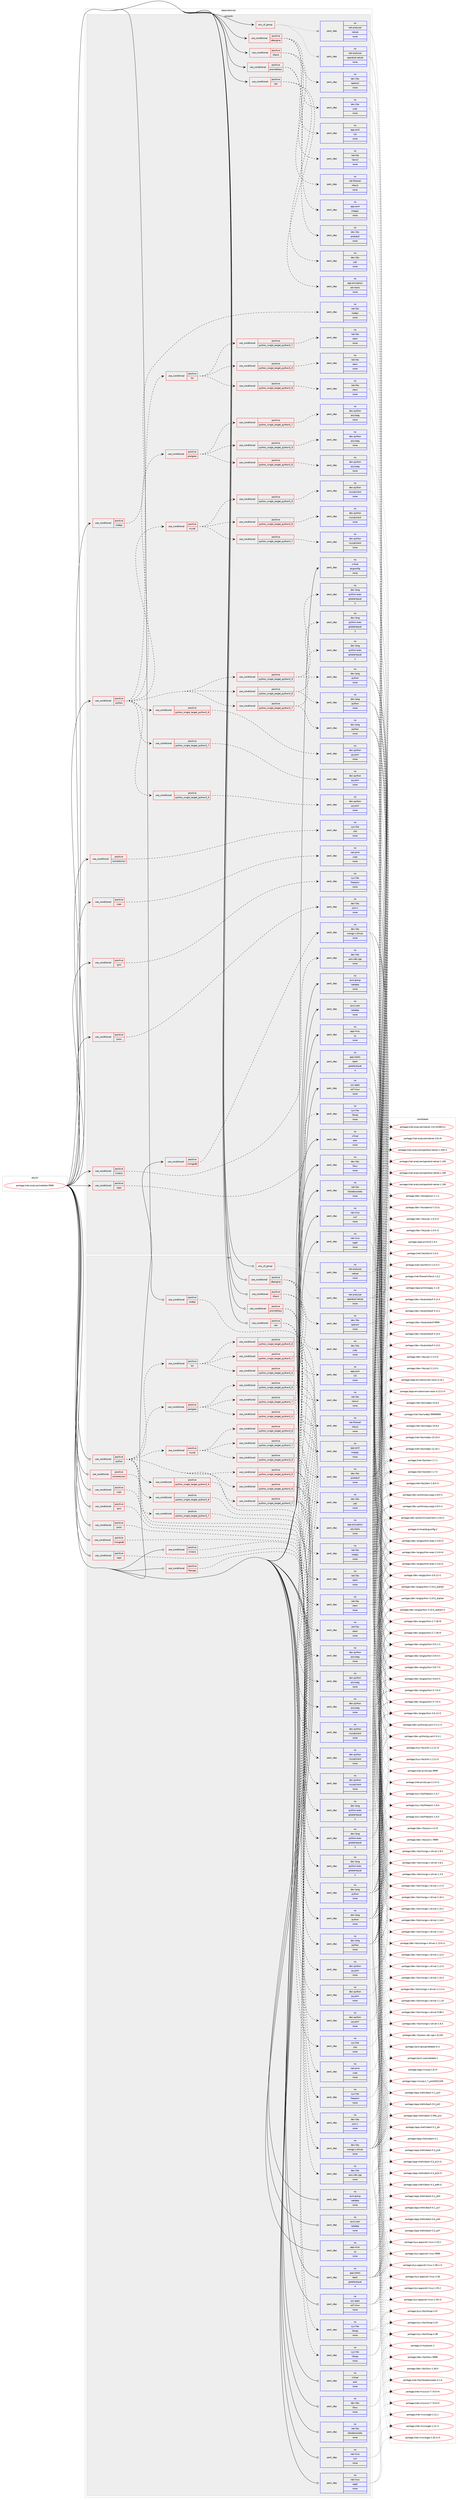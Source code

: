 digraph prolog {

# *************
# Graph options
# *************

newrank=true;
concentrate=true;
compound=true;
graph [rankdir=LR,fontname=Helvetica,fontsize=10,ranksep=1.5];#, ranksep=2.5, nodesep=0.2];
edge  [arrowhead=vee];
node  [fontname=Helvetica,fontsize=10];

# **********
# The ebuild
# **********

subgraph cluster_leftcol {
color=gray;
rank=same;
label=<<i>ebuild</i>>;
id [label="portage://net-analyzer/netdata-9999", color=red, width=4, href="../net-analyzer/netdata-9999.svg"];
}

# ****************
# The dependencies
# ****************

subgraph cluster_midcol {
color=gray;
label=<<i>dependencies</i>>;
subgraph cluster_compile {
fillcolor="#eeeeee";
style=filled;
label=<<i>compile</i>>;
subgraph any174 {
dependency23013 [label=<<TABLE BORDER="0" CELLBORDER="1" CELLSPACING="0" CELLPADDING="4"><TR><TD CELLPADDING="10">any_of_group</TD></TR></TABLE>>, shape=none, color=red];subgraph pack15548 {
dependency23014 [label=<<TABLE BORDER="0" CELLBORDER="1" CELLSPACING="0" CELLPADDING="4" WIDTH="220"><TR><TD ROWSPAN="6" CELLPADDING="30">pack_dep</TD></TR><TR><TD WIDTH="110">no</TD></TR><TR><TD>net-analyzer</TD></TR><TR><TD>openbsd-netcat</TD></TR><TR><TD>none</TD></TR><TR><TD></TD></TR></TABLE>>, shape=none, color=blue];
}
dependency23013:e -> dependency23014:w [weight=20,style="dotted",arrowhead="oinv"];
subgraph pack15549 {
dependency23015 [label=<<TABLE BORDER="0" CELLBORDER="1" CELLSPACING="0" CELLPADDING="4" WIDTH="220"><TR><TD ROWSPAN="6" CELLPADDING="30">pack_dep</TD></TR><TR><TD WIDTH="110">no</TD></TR><TR><TD>net-analyzer</TD></TR><TR><TD>netcat</TD></TR><TR><TD>none</TD></TR><TR><TD></TD></TR></TABLE>>, shape=none, color=blue];
}
dependency23013:e -> dependency23015:w [weight=20,style="dotted",arrowhead="oinv"];
}
id:e -> dependency23013:w [weight=20,style="solid",arrowhead="vee"];
subgraph cond7264 {
dependency23016 [label=<<TABLE BORDER="0" CELLBORDER="1" CELLSPACING="0" CELLPADDING="4"><TR><TD ROWSPAN="3" CELLPADDING="10">use_conditional</TD></TR><TR><TD>positive</TD></TR><TR><TD>caps</TD></TR></TABLE>>, shape=none, color=red];
subgraph pack15550 {
dependency23017 [label=<<TABLE BORDER="0" CELLBORDER="1" CELLSPACING="0" CELLPADDING="4" WIDTH="220"><TR><TD ROWSPAN="6" CELLPADDING="30">pack_dep</TD></TR><TR><TD WIDTH="110">no</TD></TR><TR><TD>sys-libs</TD></TR><TR><TD>libcap</TD></TR><TR><TD>none</TD></TR><TR><TD></TD></TR></TABLE>>, shape=none, color=blue];
}
dependency23016:e -> dependency23017:w [weight=20,style="dashed",arrowhead="vee"];
}
id:e -> dependency23016:w [weight=20,style="solid",arrowhead="vee"];
subgraph cond7265 {
dependency23018 [label=<<TABLE BORDER="0" CELLBORDER="1" CELLSPACING="0" CELLPADDING="4"><TR><TD ROWSPAN="3" CELLPADDING="10">use_conditional</TD></TR><TR><TD>positive</TD></TR><TR><TD>compression</TD></TR></TABLE>>, shape=none, color=red];
subgraph pack15551 {
dependency23019 [label=<<TABLE BORDER="0" CELLBORDER="1" CELLSPACING="0" CELLPADDING="4" WIDTH="220"><TR><TD ROWSPAN="6" CELLPADDING="30">pack_dep</TD></TR><TR><TD WIDTH="110">no</TD></TR><TR><TD>sys-libs</TD></TR><TR><TD>zlib</TD></TR><TR><TD>none</TD></TR><TR><TD></TD></TR></TABLE>>, shape=none, color=blue];
}
dependency23018:e -> dependency23019:w [weight=20,style="dashed",arrowhead="vee"];
}
id:e -> dependency23018:w [weight=20,style="solid",arrowhead="vee"];
subgraph cond7266 {
dependency23020 [label=<<TABLE BORDER="0" CELLBORDER="1" CELLSPACING="0" CELLPADDING="4"><TR><TD ROWSPAN="3" CELLPADDING="10">use_conditional</TD></TR><TR><TD>positive</TD></TR><TR><TD>cups</TD></TR></TABLE>>, shape=none, color=red];
subgraph pack15552 {
dependency23021 [label=<<TABLE BORDER="0" CELLBORDER="1" CELLSPACING="0" CELLPADDING="4" WIDTH="220"><TR><TD ROWSPAN="6" CELLPADDING="30">pack_dep</TD></TR><TR><TD WIDTH="110">no</TD></TR><TR><TD>net-print</TD></TR><TR><TD>cups</TD></TR><TR><TD>none</TD></TR><TR><TD></TD></TR></TABLE>>, shape=none, color=blue];
}
dependency23020:e -> dependency23021:w [weight=20,style="dashed",arrowhead="vee"];
}
id:e -> dependency23020:w [weight=20,style="solid",arrowhead="vee"];
subgraph cond7267 {
dependency23022 [label=<<TABLE BORDER="0" CELLBORDER="1" CELLSPACING="0" CELLPADDING="4"><TR><TD ROWSPAN="3" CELLPADDING="10">use_conditional</TD></TR><TR><TD>positive</TD></TR><TR><TD>dbengine</TD></TR></TABLE>>, shape=none, color=red];
subgraph pack15553 {
dependency23023 [label=<<TABLE BORDER="0" CELLBORDER="1" CELLSPACING="0" CELLPADDING="4" WIDTH="220"><TR><TD ROWSPAN="6" CELLPADDING="30">pack_dep</TD></TR><TR><TD WIDTH="110">no</TD></TR><TR><TD>app-arch</TD></TR><TR><TD>lz4</TD></TR><TR><TD>none</TD></TR><TR><TD></TD></TR></TABLE>>, shape=none, color=blue];
}
dependency23022:e -> dependency23023:w [weight=20,style="dashed",arrowhead="vee"];
subgraph pack15554 {
dependency23024 [label=<<TABLE BORDER="0" CELLBORDER="1" CELLSPACING="0" CELLPADDING="4" WIDTH="220"><TR><TD ROWSPAN="6" CELLPADDING="30">pack_dep</TD></TR><TR><TD WIDTH="110">no</TD></TR><TR><TD>dev-libs</TD></TR><TR><TD>judy</TD></TR><TR><TD>none</TD></TR><TR><TD></TD></TR></TABLE>>, shape=none, color=blue];
}
dependency23022:e -> dependency23024:w [weight=20,style="dashed",arrowhead="vee"];
subgraph pack15555 {
dependency23025 [label=<<TABLE BORDER="0" CELLBORDER="1" CELLSPACING="0" CELLPADDING="4" WIDTH="220"><TR><TD ROWSPAN="6" CELLPADDING="30">pack_dep</TD></TR><TR><TD WIDTH="110">no</TD></TR><TR><TD>dev-libs</TD></TR><TR><TD>openssl</TD></TR><TR><TD>none</TD></TR><TR><TD></TD></TR></TABLE>>, shape=none, color=blue];
}
dependency23022:e -> dependency23025:w [weight=20,style="dashed",arrowhead="vee"];
}
id:e -> dependency23022:w [weight=20,style="solid",arrowhead="vee"];
subgraph cond7268 {
dependency23026 [label=<<TABLE BORDER="0" CELLBORDER="1" CELLSPACING="0" CELLPADDING="4"><TR><TD ROWSPAN="3" CELLPADDING="10">use_conditional</TD></TR><TR><TD>positive</TD></TR><TR><TD>ipmi</TD></TR></TABLE>>, shape=none, color=red];
subgraph pack15556 {
dependency23027 [label=<<TABLE BORDER="0" CELLBORDER="1" CELLSPACING="0" CELLPADDING="4" WIDTH="220"><TR><TD ROWSPAN="6" CELLPADDING="30">pack_dep</TD></TR><TR><TD WIDTH="110">no</TD></TR><TR><TD>sys-libs</TD></TR><TR><TD>freeipmi</TD></TR><TR><TD>none</TD></TR><TR><TD></TD></TR></TABLE>>, shape=none, color=blue];
}
dependency23026:e -> dependency23027:w [weight=20,style="dashed",arrowhead="vee"];
}
id:e -> dependency23026:w [weight=20,style="solid",arrowhead="vee"];
subgraph cond7269 {
dependency23028 [label=<<TABLE BORDER="0" CELLBORDER="1" CELLSPACING="0" CELLPADDING="4"><TR><TD ROWSPAN="3" CELLPADDING="10">use_conditional</TD></TR><TR><TD>positive</TD></TR><TR><TD>jsonc</TD></TR></TABLE>>, shape=none, color=red];
subgraph pack15557 {
dependency23029 [label=<<TABLE BORDER="0" CELLBORDER="1" CELLSPACING="0" CELLPADDING="4" WIDTH="220"><TR><TD ROWSPAN="6" CELLPADDING="30">pack_dep</TD></TR><TR><TD WIDTH="110">no</TD></TR><TR><TD>dev-libs</TD></TR><TR><TD>json-c</TD></TR><TR><TD>none</TD></TR><TR><TD></TD></TR></TABLE>>, shape=none, color=blue];
}
dependency23028:e -> dependency23029:w [weight=20,style="dashed",arrowhead="vee"];
}
id:e -> dependency23028:w [weight=20,style="solid",arrowhead="vee"];
subgraph cond7270 {
dependency23030 [label=<<TABLE BORDER="0" CELLBORDER="1" CELLSPACING="0" CELLPADDING="4"><TR><TD ROWSPAN="3" CELLPADDING="10">use_conditional</TD></TR><TR><TD>positive</TD></TR><TR><TD>kinesis</TD></TR></TABLE>>, shape=none, color=red];
subgraph pack15558 {
dependency23031 [label=<<TABLE BORDER="0" CELLBORDER="1" CELLSPACING="0" CELLPADDING="4" WIDTH="220"><TR><TD ROWSPAN="6" CELLPADDING="30">pack_dep</TD></TR><TR><TD WIDTH="110">no</TD></TR><TR><TD>dev-libs</TD></TR><TR><TD>aws-sdk-cpp</TD></TR><TR><TD>none</TD></TR><TR><TD></TD></TR></TABLE>>, shape=none, color=blue];
}
dependency23030:e -> dependency23031:w [weight=20,style="dashed",arrowhead="vee"];
}
id:e -> dependency23030:w [weight=20,style="solid",arrowhead="vee"];
subgraph cond7271 {
dependency23032 [label=<<TABLE BORDER="0" CELLBORDER="1" CELLSPACING="0" CELLPADDING="4"><TR><TD ROWSPAN="3" CELLPADDING="10">use_conditional</TD></TR><TR><TD>positive</TD></TR><TR><TD>mongodb</TD></TR></TABLE>>, shape=none, color=red];
subgraph pack15559 {
dependency23033 [label=<<TABLE BORDER="0" CELLBORDER="1" CELLSPACING="0" CELLPADDING="4" WIDTH="220"><TR><TD ROWSPAN="6" CELLPADDING="30">pack_dep</TD></TR><TR><TD WIDTH="110">no</TD></TR><TR><TD>dev-libs</TD></TR><TR><TD>mongo-c-driver</TD></TR><TR><TD>none</TD></TR><TR><TD></TD></TR></TABLE>>, shape=none, color=blue];
}
dependency23032:e -> dependency23033:w [weight=20,style="dashed",arrowhead="vee"];
}
id:e -> dependency23032:w [weight=20,style="solid",arrowhead="vee"];
subgraph cond7272 {
dependency23034 [label=<<TABLE BORDER="0" CELLBORDER="1" CELLSPACING="0" CELLPADDING="4"><TR><TD ROWSPAN="3" CELLPADDING="10">use_conditional</TD></TR><TR><TD>positive</TD></TR><TR><TD>nfacct</TD></TR></TABLE>>, shape=none, color=red];
subgraph pack15560 {
dependency23035 [label=<<TABLE BORDER="0" CELLBORDER="1" CELLSPACING="0" CELLPADDING="4" WIDTH="220"><TR><TD ROWSPAN="6" CELLPADDING="30">pack_dep</TD></TR><TR><TD WIDTH="110">no</TD></TR><TR><TD>net-firewall</TD></TR><TR><TD>nfacct</TD></TR><TR><TD>none</TD></TR><TR><TD></TD></TR></TABLE>>, shape=none, color=blue];
}
dependency23034:e -> dependency23035:w [weight=20,style="dashed",arrowhead="vee"];
subgraph pack15561 {
dependency23036 [label=<<TABLE BORDER="0" CELLBORDER="1" CELLSPACING="0" CELLPADDING="4" WIDTH="220"><TR><TD ROWSPAN="6" CELLPADDING="30">pack_dep</TD></TR><TR><TD WIDTH="110">no</TD></TR><TR><TD>net-libs</TD></TR><TR><TD>libmnl</TD></TR><TR><TD>none</TD></TR><TR><TD></TD></TR></TABLE>>, shape=none, color=blue];
}
dependency23034:e -> dependency23036:w [weight=20,style="dashed",arrowhead="vee"];
}
id:e -> dependency23034:w [weight=20,style="solid",arrowhead="vee"];
subgraph cond7273 {
dependency23037 [label=<<TABLE BORDER="0" CELLBORDER="1" CELLSPACING="0" CELLPADDING="4"><TR><TD ROWSPAN="3" CELLPADDING="10">use_conditional</TD></TR><TR><TD>positive</TD></TR><TR><TD>nodejs</TD></TR></TABLE>>, shape=none, color=red];
subgraph pack15562 {
dependency23038 [label=<<TABLE BORDER="0" CELLBORDER="1" CELLSPACING="0" CELLPADDING="4" WIDTH="220"><TR><TD ROWSPAN="6" CELLPADDING="30">pack_dep</TD></TR><TR><TD WIDTH="110">no</TD></TR><TR><TD>net-libs</TD></TR><TR><TD>nodejs</TD></TR><TR><TD>none</TD></TR><TR><TD></TD></TR></TABLE>>, shape=none, color=blue];
}
dependency23037:e -> dependency23038:w [weight=20,style="dashed",arrowhead="vee"];
}
id:e -> dependency23037:w [weight=20,style="solid",arrowhead="vee"];
subgraph cond7274 {
dependency23039 [label=<<TABLE BORDER="0" CELLBORDER="1" CELLSPACING="0" CELLPADDING="4"><TR><TD ROWSPAN="3" CELLPADDING="10">use_conditional</TD></TR><TR><TD>positive</TD></TR><TR><TD>prometheus</TD></TR></TABLE>>, shape=none, color=red];
subgraph pack15563 {
dependency23040 [label=<<TABLE BORDER="0" CELLBORDER="1" CELLSPACING="0" CELLPADDING="4" WIDTH="220"><TR><TD ROWSPAN="6" CELLPADDING="30">pack_dep</TD></TR><TR><TD WIDTH="110">no</TD></TR><TR><TD>dev-libs</TD></TR><TR><TD>protobuf</TD></TR><TR><TD>none</TD></TR><TR><TD></TD></TR></TABLE>>, shape=none, color=blue];
}
dependency23039:e -> dependency23040:w [weight=20,style="dashed",arrowhead="vee"];
subgraph pack15564 {
dependency23041 [label=<<TABLE BORDER="0" CELLBORDER="1" CELLSPACING="0" CELLPADDING="4" WIDTH="220"><TR><TD ROWSPAN="6" CELLPADDING="30">pack_dep</TD></TR><TR><TD WIDTH="110">no</TD></TR><TR><TD>app-arch</TD></TR><TR><TD>snappy</TD></TR><TR><TD>none</TD></TR><TR><TD></TD></TR></TABLE>>, shape=none, color=blue];
}
dependency23039:e -> dependency23041:w [weight=20,style="dashed",arrowhead="vee"];
}
id:e -> dependency23039:w [weight=20,style="solid",arrowhead="vee"];
subgraph cond7275 {
dependency23042 [label=<<TABLE BORDER="0" CELLBORDER="1" CELLSPACING="0" CELLPADDING="4"><TR><TD ROWSPAN="3" CELLPADDING="10">use_conditional</TD></TR><TR><TD>positive</TD></TR><TR><TD>python</TD></TR></TABLE>>, shape=none, color=red];
subgraph cond7276 {
dependency23043 [label=<<TABLE BORDER="0" CELLBORDER="1" CELLSPACING="0" CELLPADDING="4"><TR><TD ROWSPAN="3" CELLPADDING="10">use_conditional</TD></TR><TR><TD>positive</TD></TR><TR><TD>python_single_target_python3_7</TD></TR></TABLE>>, shape=none, color=red];
subgraph pack15565 {
dependency23044 [label=<<TABLE BORDER="0" CELLBORDER="1" CELLSPACING="0" CELLPADDING="4" WIDTH="220"><TR><TD ROWSPAN="6" CELLPADDING="30">pack_dep</TD></TR><TR><TD WIDTH="110">no</TD></TR><TR><TD>dev-lang</TD></TR><TR><TD>python</TD></TR><TR><TD>none</TD></TR><TR><TD></TD></TR></TABLE>>, shape=none, color=blue];
}
dependency23043:e -> dependency23044:w [weight=20,style="dashed",arrowhead="vee"];
subgraph pack15566 {
dependency23045 [label=<<TABLE BORDER="0" CELLBORDER="1" CELLSPACING="0" CELLPADDING="4" WIDTH="220"><TR><TD ROWSPAN="6" CELLPADDING="30">pack_dep</TD></TR><TR><TD WIDTH="110">no</TD></TR><TR><TD>dev-lang</TD></TR><TR><TD>python-exec</TD></TR><TR><TD>greaterequal</TD></TR><TR><TD>2</TD></TR></TABLE>>, shape=none, color=blue];
}
dependency23043:e -> dependency23045:w [weight=20,style="dashed",arrowhead="vee"];
}
dependency23042:e -> dependency23043:w [weight=20,style="dashed",arrowhead="vee"];
subgraph cond7277 {
dependency23046 [label=<<TABLE BORDER="0" CELLBORDER="1" CELLSPACING="0" CELLPADDING="4"><TR><TD ROWSPAN="3" CELLPADDING="10">use_conditional</TD></TR><TR><TD>positive</TD></TR><TR><TD>python_single_target_python3_8</TD></TR></TABLE>>, shape=none, color=red];
subgraph pack15567 {
dependency23047 [label=<<TABLE BORDER="0" CELLBORDER="1" CELLSPACING="0" CELLPADDING="4" WIDTH="220"><TR><TD ROWSPAN="6" CELLPADDING="30">pack_dep</TD></TR><TR><TD WIDTH="110">no</TD></TR><TR><TD>dev-lang</TD></TR><TR><TD>python</TD></TR><TR><TD>none</TD></TR><TR><TD></TD></TR></TABLE>>, shape=none, color=blue];
}
dependency23046:e -> dependency23047:w [weight=20,style="dashed",arrowhead="vee"];
subgraph pack15568 {
dependency23048 [label=<<TABLE BORDER="0" CELLBORDER="1" CELLSPACING="0" CELLPADDING="4" WIDTH="220"><TR><TD ROWSPAN="6" CELLPADDING="30">pack_dep</TD></TR><TR><TD WIDTH="110">no</TD></TR><TR><TD>dev-lang</TD></TR><TR><TD>python-exec</TD></TR><TR><TD>greaterequal</TD></TR><TR><TD>2</TD></TR></TABLE>>, shape=none, color=blue];
}
dependency23046:e -> dependency23048:w [weight=20,style="dashed",arrowhead="vee"];
}
dependency23042:e -> dependency23046:w [weight=20,style="dashed",arrowhead="vee"];
subgraph cond7278 {
dependency23049 [label=<<TABLE BORDER="0" CELLBORDER="1" CELLSPACING="0" CELLPADDING="4"><TR><TD ROWSPAN="3" CELLPADDING="10">use_conditional</TD></TR><TR><TD>positive</TD></TR><TR><TD>python_single_target_python3_9</TD></TR></TABLE>>, shape=none, color=red];
subgraph pack15569 {
dependency23050 [label=<<TABLE BORDER="0" CELLBORDER="1" CELLSPACING="0" CELLPADDING="4" WIDTH="220"><TR><TD ROWSPAN="6" CELLPADDING="30">pack_dep</TD></TR><TR><TD WIDTH="110">no</TD></TR><TR><TD>dev-lang</TD></TR><TR><TD>python</TD></TR><TR><TD>none</TD></TR><TR><TD></TD></TR></TABLE>>, shape=none, color=blue];
}
dependency23049:e -> dependency23050:w [weight=20,style="dashed",arrowhead="vee"];
subgraph pack15570 {
dependency23051 [label=<<TABLE BORDER="0" CELLBORDER="1" CELLSPACING="0" CELLPADDING="4" WIDTH="220"><TR><TD ROWSPAN="6" CELLPADDING="30">pack_dep</TD></TR><TR><TD WIDTH="110">no</TD></TR><TR><TD>dev-lang</TD></TR><TR><TD>python-exec</TD></TR><TR><TD>greaterequal</TD></TR><TR><TD>2</TD></TR></TABLE>>, shape=none, color=blue];
}
dependency23049:e -> dependency23051:w [weight=20,style="dashed",arrowhead="vee"];
}
dependency23042:e -> dependency23049:w [weight=20,style="dashed",arrowhead="vee"];
subgraph cond7279 {
dependency23052 [label=<<TABLE BORDER="0" CELLBORDER="1" CELLSPACING="0" CELLPADDING="4"><TR><TD ROWSPAN="3" CELLPADDING="10">use_conditional</TD></TR><TR><TD>positive</TD></TR><TR><TD>python_single_target_python3_7</TD></TR></TABLE>>, shape=none, color=red];
subgraph pack15571 {
dependency23053 [label=<<TABLE BORDER="0" CELLBORDER="1" CELLSPACING="0" CELLPADDING="4" WIDTH="220"><TR><TD ROWSPAN="6" CELLPADDING="30">pack_dep</TD></TR><TR><TD WIDTH="110">no</TD></TR><TR><TD>dev-python</TD></TR><TR><TD>pyyaml</TD></TR><TR><TD>none</TD></TR><TR><TD></TD></TR></TABLE>>, shape=none, color=blue];
}
dependency23052:e -> dependency23053:w [weight=20,style="dashed",arrowhead="vee"];
}
dependency23042:e -> dependency23052:w [weight=20,style="dashed",arrowhead="vee"];
subgraph cond7280 {
dependency23054 [label=<<TABLE BORDER="0" CELLBORDER="1" CELLSPACING="0" CELLPADDING="4"><TR><TD ROWSPAN="3" CELLPADDING="10">use_conditional</TD></TR><TR><TD>positive</TD></TR><TR><TD>python_single_target_python3_8</TD></TR></TABLE>>, shape=none, color=red];
subgraph pack15572 {
dependency23055 [label=<<TABLE BORDER="0" CELLBORDER="1" CELLSPACING="0" CELLPADDING="4" WIDTH="220"><TR><TD ROWSPAN="6" CELLPADDING="30">pack_dep</TD></TR><TR><TD WIDTH="110">no</TD></TR><TR><TD>dev-python</TD></TR><TR><TD>pyyaml</TD></TR><TR><TD>none</TD></TR><TR><TD></TD></TR></TABLE>>, shape=none, color=blue];
}
dependency23054:e -> dependency23055:w [weight=20,style="dashed",arrowhead="vee"];
}
dependency23042:e -> dependency23054:w [weight=20,style="dashed",arrowhead="vee"];
subgraph cond7281 {
dependency23056 [label=<<TABLE BORDER="0" CELLBORDER="1" CELLSPACING="0" CELLPADDING="4"><TR><TD ROWSPAN="3" CELLPADDING="10">use_conditional</TD></TR><TR><TD>positive</TD></TR><TR><TD>python_single_target_python3_9</TD></TR></TABLE>>, shape=none, color=red];
subgraph pack15573 {
dependency23057 [label=<<TABLE BORDER="0" CELLBORDER="1" CELLSPACING="0" CELLPADDING="4" WIDTH="220"><TR><TD ROWSPAN="6" CELLPADDING="30">pack_dep</TD></TR><TR><TD WIDTH="110">no</TD></TR><TR><TD>dev-python</TD></TR><TR><TD>pyyaml</TD></TR><TR><TD>none</TD></TR><TR><TD></TD></TR></TABLE>>, shape=none, color=blue];
}
dependency23056:e -> dependency23057:w [weight=20,style="dashed",arrowhead="vee"];
}
dependency23042:e -> dependency23056:w [weight=20,style="dashed",arrowhead="vee"];
subgraph cond7282 {
dependency23058 [label=<<TABLE BORDER="0" CELLBORDER="1" CELLSPACING="0" CELLPADDING="4"><TR><TD ROWSPAN="3" CELLPADDING="10">use_conditional</TD></TR><TR><TD>positive</TD></TR><TR><TD>mysql</TD></TR></TABLE>>, shape=none, color=red];
subgraph cond7283 {
dependency23059 [label=<<TABLE BORDER="0" CELLBORDER="1" CELLSPACING="0" CELLPADDING="4"><TR><TD ROWSPAN="3" CELLPADDING="10">use_conditional</TD></TR><TR><TD>positive</TD></TR><TR><TD>python_single_target_python3_7</TD></TR></TABLE>>, shape=none, color=red];
subgraph pack15574 {
dependency23060 [label=<<TABLE BORDER="0" CELLBORDER="1" CELLSPACING="0" CELLPADDING="4" WIDTH="220"><TR><TD ROWSPAN="6" CELLPADDING="30">pack_dep</TD></TR><TR><TD WIDTH="110">no</TD></TR><TR><TD>dev-python</TD></TR><TR><TD>mysqlclient</TD></TR><TR><TD>none</TD></TR><TR><TD></TD></TR></TABLE>>, shape=none, color=blue];
}
dependency23059:e -> dependency23060:w [weight=20,style="dashed",arrowhead="vee"];
}
dependency23058:e -> dependency23059:w [weight=20,style="dashed",arrowhead="vee"];
subgraph cond7284 {
dependency23061 [label=<<TABLE BORDER="0" CELLBORDER="1" CELLSPACING="0" CELLPADDING="4"><TR><TD ROWSPAN="3" CELLPADDING="10">use_conditional</TD></TR><TR><TD>positive</TD></TR><TR><TD>python_single_target_python3_8</TD></TR></TABLE>>, shape=none, color=red];
subgraph pack15575 {
dependency23062 [label=<<TABLE BORDER="0" CELLBORDER="1" CELLSPACING="0" CELLPADDING="4" WIDTH="220"><TR><TD ROWSPAN="6" CELLPADDING="30">pack_dep</TD></TR><TR><TD WIDTH="110">no</TD></TR><TR><TD>dev-python</TD></TR><TR><TD>mysqlclient</TD></TR><TR><TD>none</TD></TR><TR><TD></TD></TR></TABLE>>, shape=none, color=blue];
}
dependency23061:e -> dependency23062:w [weight=20,style="dashed",arrowhead="vee"];
}
dependency23058:e -> dependency23061:w [weight=20,style="dashed",arrowhead="vee"];
subgraph cond7285 {
dependency23063 [label=<<TABLE BORDER="0" CELLBORDER="1" CELLSPACING="0" CELLPADDING="4"><TR><TD ROWSPAN="3" CELLPADDING="10">use_conditional</TD></TR><TR><TD>positive</TD></TR><TR><TD>python_single_target_python3_9</TD></TR></TABLE>>, shape=none, color=red];
subgraph pack15576 {
dependency23064 [label=<<TABLE BORDER="0" CELLBORDER="1" CELLSPACING="0" CELLPADDING="4" WIDTH="220"><TR><TD ROWSPAN="6" CELLPADDING="30">pack_dep</TD></TR><TR><TD WIDTH="110">no</TD></TR><TR><TD>dev-python</TD></TR><TR><TD>mysqlclient</TD></TR><TR><TD>none</TD></TR><TR><TD></TD></TR></TABLE>>, shape=none, color=blue];
}
dependency23063:e -> dependency23064:w [weight=20,style="dashed",arrowhead="vee"];
}
dependency23058:e -> dependency23063:w [weight=20,style="dashed",arrowhead="vee"];
}
dependency23042:e -> dependency23058:w [weight=20,style="dashed",arrowhead="vee"];
subgraph cond7286 {
dependency23065 [label=<<TABLE BORDER="0" CELLBORDER="1" CELLSPACING="0" CELLPADDING="4"><TR><TD ROWSPAN="3" CELLPADDING="10">use_conditional</TD></TR><TR><TD>positive</TD></TR><TR><TD>postgres</TD></TR></TABLE>>, shape=none, color=red];
subgraph cond7287 {
dependency23066 [label=<<TABLE BORDER="0" CELLBORDER="1" CELLSPACING="0" CELLPADDING="4"><TR><TD ROWSPAN="3" CELLPADDING="10">use_conditional</TD></TR><TR><TD>positive</TD></TR><TR><TD>python_single_target_python3_7</TD></TR></TABLE>>, shape=none, color=red];
subgraph pack15577 {
dependency23067 [label=<<TABLE BORDER="0" CELLBORDER="1" CELLSPACING="0" CELLPADDING="4" WIDTH="220"><TR><TD ROWSPAN="6" CELLPADDING="30">pack_dep</TD></TR><TR><TD WIDTH="110">no</TD></TR><TR><TD>dev-python</TD></TR><TR><TD>psycopg</TD></TR><TR><TD>none</TD></TR><TR><TD></TD></TR></TABLE>>, shape=none, color=blue];
}
dependency23066:e -> dependency23067:w [weight=20,style="dashed",arrowhead="vee"];
}
dependency23065:e -> dependency23066:w [weight=20,style="dashed",arrowhead="vee"];
subgraph cond7288 {
dependency23068 [label=<<TABLE BORDER="0" CELLBORDER="1" CELLSPACING="0" CELLPADDING="4"><TR><TD ROWSPAN="3" CELLPADDING="10">use_conditional</TD></TR><TR><TD>positive</TD></TR><TR><TD>python_single_target_python3_8</TD></TR></TABLE>>, shape=none, color=red];
subgraph pack15578 {
dependency23069 [label=<<TABLE BORDER="0" CELLBORDER="1" CELLSPACING="0" CELLPADDING="4" WIDTH="220"><TR><TD ROWSPAN="6" CELLPADDING="30">pack_dep</TD></TR><TR><TD WIDTH="110">no</TD></TR><TR><TD>dev-python</TD></TR><TR><TD>psycopg</TD></TR><TR><TD>none</TD></TR><TR><TD></TD></TR></TABLE>>, shape=none, color=blue];
}
dependency23068:e -> dependency23069:w [weight=20,style="dashed",arrowhead="vee"];
}
dependency23065:e -> dependency23068:w [weight=20,style="dashed",arrowhead="vee"];
subgraph cond7289 {
dependency23070 [label=<<TABLE BORDER="0" CELLBORDER="1" CELLSPACING="0" CELLPADDING="4"><TR><TD ROWSPAN="3" CELLPADDING="10">use_conditional</TD></TR><TR><TD>positive</TD></TR><TR><TD>python_single_target_python3_9</TD></TR></TABLE>>, shape=none, color=red];
subgraph pack15579 {
dependency23071 [label=<<TABLE BORDER="0" CELLBORDER="1" CELLSPACING="0" CELLPADDING="4" WIDTH="220"><TR><TD ROWSPAN="6" CELLPADDING="30">pack_dep</TD></TR><TR><TD WIDTH="110">no</TD></TR><TR><TD>dev-python</TD></TR><TR><TD>psycopg</TD></TR><TR><TD>none</TD></TR><TR><TD></TD></TR></TABLE>>, shape=none, color=blue];
}
dependency23070:e -> dependency23071:w [weight=20,style="dashed",arrowhead="vee"];
}
dependency23065:e -> dependency23070:w [weight=20,style="dashed",arrowhead="vee"];
}
dependency23042:e -> dependency23065:w [weight=20,style="dashed",arrowhead="vee"];
subgraph cond7290 {
dependency23072 [label=<<TABLE BORDER="0" CELLBORDER="1" CELLSPACING="0" CELLPADDING="4"><TR><TD ROWSPAN="3" CELLPADDING="10">use_conditional</TD></TR><TR><TD>positive</TD></TR><TR><TD>tor</TD></TR></TABLE>>, shape=none, color=red];
subgraph cond7291 {
dependency23073 [label=<<TABLE BORDER="0" CELLBORDER="1" CELLSPACING="0" CELLPADDING="4"><TR><TD ROWSPAN="3" CELLPADDING="10">use_conditional</TD></TR><TR><TD>positive</TD></TR><TR><TD>python_single_target_python3_7</TD></TR></TABLE>>, shape=none, color=red];
subgraph pack15580 {
dependency23074 [label=<<TABLE BORDER="0" CELLBORDER="1" CELLSPACING="0" CELLPADDING="4" WIDTH="220"><TR><TD ROWSPAN="6" CELLPADDING="30">pack_dep</TD></TR><TR><TD WIDTH="110">no</TD></TR><TR><TD>net-libs</TD></TR><TR><TD>stem</TD></TR><TR><TD>none</TD></TR><TR><TD></TD></TR></TABLE>>, shape=none, color=blue];
}
dependency23073:e -> dependency23074:w [weight=20,style="dashed",arrowhead="vee"];
}
dependency23072:e -> dependency23073:w [weight=20,style="dashed",arrowhead="vee"];
subgraph cond7292 {
dependency23075 [label=<<TABLE BORDER="0" CELLBORDER="1" CELLSPACING="0" CELLPADDING="4"><TR><TD ROWSPAN="3" CELLPADDING="10">use_conditional</TD></TR><TR><TD>positive</TD></TR><TR><TD>python_single_target_python3_8</TD></TR></TABLE>>, shape=none, color=red];
subgraph pack15581 {
dependency23076 [label=<<TABLE BORDER="0" CELLBORDER="1" CELLSPACING="0" CELLPADDING="4" WIDTH="220"><TR><TD ROWSPAN="6" CELLPADDING="30">pack_dep</TD></TR><TR><TD WIDTH="110">no</TD></TR><TR><TD>net-libs</TD></TR><TR><TD>stem</TD></TR><TR><TD>none</TD></TR><TR><TD></TD></TR></TABLE>>, shape=none, color=blue];
}
dependency23075:e -> dependency23076:w [weight=20,style="dashed",arrowhead="vee"];
}
dependency23072:e -> dependency23075:w [weight=20,style="dashed",arrowhead="vee"];
subgraph cond7293 {
dependency23077 [label=<<TABLE BORDER="0" CELLBORDER="1" CELLSPACING="0" CELLPADDING="4"><TR><TD ROWSPAN="3" CELLPADDING="10">use_conditional</TD></TR><TR><TD>positive</TD></TR><TR><TD>python_single_target_python3_9</TD></TR></TABLE>>, shape=none, color=red];
subgraph pack15582 {
dependency23078 [label=<<TABLE BORDER="0" CELLBORDER="1" CELLSPACING="0" CELLPADDING="4" WIDTH="220"><TR><TD ROWSPAN="6" CELLPADDING="30">pack_dep</TD></TR><TR><TD WIDTH="110">no</TD></TR><TR><TD>net-libs</TD></TR><TR><TD>stem</TD></TR><TR><TD>none</TD></TR><TR><TD></TD></TR></TABLE>>, shape=none, color=blue];
}
dependency23077:e -> dependency23078:w [weight=20,style="dashed",arrowhead="vee"];
}
dependency23072:e -> dependency23077:w [weight=20,style="dashed",arrowhead="vee"];
}
dependency23042:e -> dependency23072:w [weight=20,style="dashed",arrowhead="vee"];
}
id:e -> dependency23042:w [weight=20,style="solid",arrowhead="vee"];
subgraph cond7294 {
dependency23079 [label=<<TABLE BORDER="0" CELLBORDER="1" CELLSPACING="0" CELLPADDING="4"><TR><TD ROWSPAN="3" CELLPADDING="10">use_conditional</TD></TR><TR><TD>positive</TD></TR><TR><TD>xen</TD></TR></TABLE>>, shape=none, color=red];
subgraph pack15583 {
dependency23080 [label=<<TABLE BORDER="0" CELLBORDER="1" CELLSPACING="0" CELLPADDING="4" WIDTH="220"><TR><TD ROWSPAN="6" CELLPADDING="30">pack_dep</TD></TR><TR><TD WIDTH="110">no</TD></TR><TR><TD>app-emulation</TD></TR><TR><TD>xen-tools</TD></TR><TR><TD>none</TD></TR><TR><TD></TD></TR></TABLE>>, shape=none, color=blue];
}
dependency23079:e -> dependency23080:w [weight=20,style="dashed",arrowhead="vee"];
subgraph pack15584 {
dependency23081 [label=<<TABLE BORDER="0" CELLBORDER="1" CELLSPACING="0" CELLPADDING="4" WIDTH="220"><TR><TD ROWSPAN="6" CELLPADDING="30">pack_dep</TD></TR><TR><TD WIDTH="110">no</TD></TR><TR><TD>dev-libs</TD></TR><TR><TD>yajl</TD></TR><TR><TD>none</TD></TR><TR><TD></TD></TR></TABLE>>, shape=none, color=blue];
}
dependency23079:e -> dependency23081:w [weight=20,style="dashed",arrowhead="vee"];
}
id:e -> dependency23079:w [weight=20,style="solid",arrowhead="vee"];
subgraph pack15585 {
dependency23082 [label=<<TABLE BORDER="0" CELLBORDER="1" CELLSPACING="0" CELLPADDING="4" WIDTH="220"><TR><TD ROWSPAN="6" CELLPADDING="30">pack_dep</TD></TR><TR><TD WIDTH="110">no</TD></TR><TR><TD>acct-group</TD></TR><TR><TD>netdata</TD></TR><TR><TD>none</TD></TR><TR><TD></TD></TR></TABLE>>, shape=none, color=blue];
}
id:e -> dependency23082:w [weight=20,style="solid",arrowhead="vee"];
subgraph pack15586 {
dependency23083 [label=<<TABLE BORDER="0" CELLBORDER="1" CELLSPACING="0" CELLPADDING="4" WIDTH="220"><TR><TD ROWSPAN="6" CELLPADDING="30">pack_dep</TD></TR><TR><TD WIDTH="110">no</TD></TR><TR><TD>acct-user</TD></TR><TR><TD>netdata</TD></TR><TR><TD>none</TD></TR><TR><TD></TD></TR></TABLE>>, shape=none, color=blue];
}
id:e -> dependency23083:w [weight=20,style="solid",arrowhead="vee"];
subgraph pack15587 {
dependency23084 [label=<<TABLE BORDER="0" CELLBORDER="1" CELLSPACING="0" CELLPADDING="4" WIDTH="220"><TR><TD ROWSPAN="6" CELLPADDING="30">pack_dep</TD></TR><TR><TD WIDTH="110">no</TD></TR><TR><TD>app-misc</TD></TR><TR><TD>jq</TD></TR><TR><TD>none</TD></TR><TR><TD></TD></TR></TABLE>>, shape=none, color=blue];
}
id:e -> dependency23084:w [weight=20,style="solid",arrowhead="vee"];
subgraph pack15588 {
dependency23085 [label=<<TABLE BORDER="0" CELLBORDER="1" CELLSPACING="0" CELLPADDING="4" WIDTH="220"><TR><TD ROWSPAN="6" CELLPADDING="30">pack_dep</TD></TR><TR><TD WIDTH="110">no</TD></TR><TR><TD>app-shells</TD></TR><TR><TD>bash</TD></TR><TR><TD>greaterequal</TD></TR><TR><TD>4</TD></TR></TABLE>>, shape=none, color=blue];
}
id:e -> dependency23085:w [weight=20,style="solid",arrowhead="vee"];
subgraph pack15589 {
dependency23086 [label=<<TABLE BORDER="0" CELLBORDER="1" CELLSPACING="0" CELLPADDING="4" WIDTH="220"><TR><TD ROWSPAN="6" CELLPADDING="30">pack_dep</TD></TR><TR><TD WIDTH="110">no</TD></TR><TR><TD>dev-libs</TD></TR><TR><TD>libuv</TD></TR><TR><TD>none</TD></TR><TR><TD></TD></TR></TABLE>>, shape=none, color=blue];
}
id:e -> dependency23086:w [weight=20,style="solid",arrowhead="vee"];
subgraph pack15590 {
dependency23087 [label=<<TABLE BORDER="0" CELLBORDER="1" CELLSPACING="0" CELLPADDING="4" WIDTH="220"><TR><TD ROWSPAN="6" CELLPADDING="30">pack_dep</TD></TR><TR><TD WIDTH="110">no</TD></TR><TR><TD>net-libs</TD></TR><TR><TD>libwebsockets</TD></TR><TR><TD>none</TD></TR><TR><TD></TD></TR></TABLE>>, shape=none, color=blue];
}
id:e -> dependency23087:w [weight=20,style="solid",arrowhead="vee"];
subgraph pack15591 {
dependency23088 [label=<<TABLE BORDER="0" CELLBORDER="1" CELLSPACING="0" CELLPADDING="4" WIDTH="220"><TR><TD ROWSPAN="6" CELLPADDING="30">pack_dep</TD></TR><TR><TD WIDTH="110">no</TD></TR><TR><TD>net-misc</TD></TR><TR><TD>curl</TD></TR><TR><TD>none</TD></TR><TR><TD></TD></TR></TABLE>>, shape=none, color=blue];
}
id:e -> dependency23088:w [weight=20,style="solid",arrowhead="vee"];
subgraph pack15592 {
dependency23089 [label=<<TABLE BORDER="0" CELLBORDER="1" CELLSPACING="0" CELLPADDING="4" WIDTH="220"><TR><TD ROWSPAN="6" CELLPADDING="30">pack_dep</TD></TR><TR><TD WIDTH="110">no</TD></TR><TR><TD>net-misc</TD></TR><TR><TD>wget</TD></TR><TR><TD>none</TD></TR><TR><TD></TD></TR></TABLE>>, shape=none, color=blue];
}
id:e -> dependency23089:w [weight=20,style="solid",arrowhead="vee"];
subgraph pack15593 {
dependency23090 [label=<<TABLE BORDER="0" CELLBORDER="1" CELLSPACING="0" CELLPADDING="4" WIDTH="220"><TR><TD ROWSPAN="6" CELLPADDING="30">pack_dep</TD></TR><TR><TD WIDTH="110">no</TD></TR><TR><TD>sys-apps</TD></TR><TR><TD>util-linux</TD></TR><TR><TD>none</TD></TR><TR><TD></TD></TR></TABLE>>, shape=none, color=blue];
}
id:e -> dependency23090:w [weight=20,style="solid",arrowhead="vee"];
subgraph pack15594 {
dependency23091 [label=<<TABLE BORDER="0" CELLBORDER="1" CELLSPACING="0" CELLPADDING="4" WIDTH="220"><TR><TD ROWSPAN="6" CELLPADDING="30">pack_dep</TD></TR><TR><TD WIDTH="110">no</TD></TR><TR><TD>virtual</TD></TR><TR><TD>awk</TD></TR><TR><TD>none</TD></TR><TR><TD></TD></TR></TABLE>>, shape=none, color=blue];
}
id:e -> dependency23091:w [weight=20,style="solid",arrowhead="vee"];
subgraph pack15595 {
dependency23092 [label=<<TABLE BORDER="0" CELLBORDER="1" CELLSPACING="0" CELLPADDING="4" WIDTH="220"><TR><TD ROWSPAN="6" CELLPADDING="30">pack_dep</TD></TR><TR><TD WIDTH="110">no</TD></TR><TR><TD>virtual</TD></TR><TR><TD>pkgconfig</TD></TR><TR><TD>none</TD></TR><TR><TD></TD></TR></TABLE>>, shape=none, color=blue];
}
id:e -> dependency23092:w [weight=20,style="solid",arrowhead="vee"];
}
subgraph cluster_compileandrun {
fillcolor="#eeeeee";
style=filled;
label=<<i>compile and run</i>>;
}
subgraph cluster_run {
fillcolor="#eeeeee";
style=filled;
label=<<i>run</i>>;
subgraph any175 {
dependency23093 [label=<<TABLE BORDER="0" CELLBORDER="1" CELLSPACING="0" CELLPADDING="4"><TR><TD CELLPADDING="10">any_of_group</TD></TR></TABLE>>, shape=none, color=red];subgraph pack15596 {
dependency23094 [label=<<TABLE BORDER="0" CELLBORDER="1" CELLSPACING="0" CELLPADDING="4" WIDTH="220"><TR><TD ROWSPAN="6" CELLPADDING="30">pack_dep</TD></TR><TR><TD WIDTH="110">no</TD></TR><TR><TD>net-analyzer</TD></TR><TR><TD>openbsd-netcat</TD></TR><TR><TD>none</TD></TR><TR><TD></TD></TR></TABLE>>, shape=none, color=blue];
}
dependency23093:e -> dependency23094:w [weight=20,style="dotted",arrowhead="oinv"];
subgraph pack15597 {
dependency23095 [label=<<TABLE BORDER="0" CELLBORDER="1" CELLSPACING="0" CELLPADDING="4" WIDTH="220"><TR><TD ROWSPAN="6" CELLPADDING="30">pack_dep</TD></TR><TR><TD WIDTH="110">no</TD></TR><TR><TD>net-analyzer</TD></TR><TR><TD>netcat</TD></TR><TR><TD>none</TD></TR><TR><TD></TD></TR></TABLE>>, shape=none, color=blue];
}
dependency23093:e -> dependency23095:w [weight=20,style="dotted",arrowhead="oinv"];
}
id:e -> dependency23093:w [weight=20,style="solid",arrowhead="odot"];
subgraph cond7295 {
dependency23096 [label=<<TABLE BORDER="0" CELLBORDER="1" CELLSPACING="0" CELLPADDING="4"><TR><TD ROWSPAN="3" CELLPADDING="10">use_conditional</TD></TR><TR><TD>positive</TD></TR><TR><TD>caps</TD></TR></TABLE>>, shape=none, color=red];
subgraph pack15598 {
dependency23097 [label=<<TABLE BORDER="0" CELLBORDER="1" CELLSPACING="0" CELLPADDING="4" WIDTH="220"><TR><TD ROWSPAN="6" CELLPADDING="30">pack_dep</TD></TR><TR><TD WIDTH="110">no</TD></TR><TR><TD>sys-libs</TD></TR><TR><TD>libcap</TD></TR><TR><TD>none</TD></TR><TR><TD></TD></TR></TABLE>>, shape=none, color=blue];
}
dependency23096:e -> dependency23097:w [weight=20,style="dashed",arrowhead="vee"];
}
id:e -> dependency23096:w [weight=20,style="solid",arrowhead="odot"];
subgraph cond7296 {
dependency23098 [label=<<TABLE BORDER="0" CELLBORDER="1" CELLSPACING="0" CELLPADDING="4"><TR><TD ROWSPAN="3" CELLPADDING="10">use_conditional</TD></TR><TR><TD>positive</TD></TR><TR><TD>compression</TD></TR></TABLE>>, shape=none, color=red];
subgraph pack15599 {
dependency23099 [label=<<TABLE BORDER="0" CELLBORDER="1" CELLSPACING="0" CELLPADDING="4" WIDTH="220"><TR><TD ROWSPAN="6" CELLPADDING="30">pack_dep</TD></TR><TR><TD WIDTH="110">no</TD></TR><TR><TD>sys-libs</TD></TR><TR><TD>zlib</TD></TR><TR><TD>none</TD></TR><TR><TD></TD></TR></TABLE>>, shape=none, color=blue];
}
dependency23098:e -> dependency23099:w [weight=20,style="dashed",arrowhead="vee"];
}
id:e -> dependency23098:w [weight=20,style="solid",arrowhead="odot"];
subgraph cond7297 {
dependency23100 [label=<<TABLE BORDER="0" CELLBORDER="1" CELLSPACING="0" CELLPADDING="4"><TR><TD ROWSPAN="3" CELLPADDING="10">use_conditional</TD></TR><TR><TD>positive</TD></TR><TR><TD>cups</TD></TR></TABLE>>, shape=none, color=red];
subgraph pack15600 {
dependency23101 [label=<<TABLE BORDER="0" CELLBORDER="1" CELLSPACING="0" CELLPADDING="4" WIDTH="220"><TR><TD ROWSPAN="6" CELLPADDING="30">pack_dep</TD></TR><TR><TD WIDTH="110">no</TD></TR><TR><TD>net-print</TD></TR><TR><TD>cups</TD></TR><TR><TD>none</TD></TR><TR><TD></TD></TR></TABLE>>, shape=none, color=blue];
}
dependency23100:e -> dependency23101:w [weight=20,style="dashed",arrowhead="vee"];
}
id:e -> dependency23100:w [weight=20,style="solid",arrowhead="odot"];
subgraph cond7298 {
dependency23102 [label=<<TABLE BORDER="0" CELLBORDER="1" CELLSPACING="0" CELLPADDING="4"><TR><TD ROWSPAN="3" CELLPADDING="10">use_conditional</TD></TR><TR><TD>positive</TD></TR><TR><TD>dbengine</TD></TR></TABLE>>, shape=none, color=red];
subgraph pack15601 {
dependency23103 [label=<<TABLE BORDER="0" CELLBORDER="1" CELLSPACING="0" CELLPADDING="4" WIDTH="220"><TR><TD ROWSPAN="6" CELLPADDING="30">pack_dep</TD></TR><TR><TD WIDTH="110">no</TD></TR><TR><TD>app-arch</TD></TR><TR><TD>lz4</TD></TR><TR><TD>none</TD></TR><TR><TD></TD></TR></TABLE>>, shape=none, color=blue];
}
dependency23102:e -> dependency23103:w [weight=20,style="dashed",arrowhead="vee"];
subgraph pack15602 {
dependency23104 [label=<<TABLE BORDER="0" CELLBORDER="1" CELLSPACING="0" CELLPADDING="4" WIDTH="220"><TR><TD ROWSPAN="6" CELLPADDING="30">pack_dep</TD></TR><TR><TD WIDTH="110">no</TD></TR><TR><TD>dev-libs</TD></TR><TR><TD>judy</TD></TR><TR><TD>none</TD></TR><TR><TD></TD></TR></TABLE>>, shape=none, color=blue];
}
dependency23102:e -> dependency23104:w [weight=20,style="dashed",arrowhead="vee"];
subgraph pack15603 {
dependency23105 [label=<<TABLE BORDER="0" CELLBORDER="1" CELLSPACING="0" CELLPADDING="4" WIDTH="220"><TR><TD ROWSPAN="6" CELLPADDING="30">pack_dep</TD></TR><TR><TD WIDTH="110">no</TD></TR><TR><TD>dev-libs</TD></TR><TR><TD>openssl</TD></TR><TR><TD>none</TD></TR><TR><TD></TD></TR></TABLE>>, shape=none, color=blue];
}
dependency23102:e -> dependency23105:w [weight=20,style="dashed",arrowhead="vee"];
}
id:e -> dependency23102:w [weight=20,style="solid",arrowhead="odot"];
subgraph cond7299 {
dependency23106 [label=<<TABLE BORDER="0" CELLBORDER="1" CELLSPACING="0" CELLPADDING="4"><TR><TD ROWSPAN="3" CELLPADDING="10">use_conditional</TD></TR><TR><TD>positive</TD></TR><TR><TD>filecaps</TD></TR></TABLE>>, shape=none, color=red];
subgraph pack15604 {
dependency23107 [label=<<TABLE BORDER="0" CELLBORDER="1" CELLSPACING="0" CELLPADDING="4" WIDTH="220"><TR><TD ROWSPAN="6" CELLPADDING="30">pack_dep</TD></TR><TR><TD WIDTH="110">no</TD></TR><TR><TD>sys-libs</TD></TR><TR><TD>libcap</TD></TR><TR><TD>none</TD></TR><TR><TD></TD></TR></TABLE>>, shape=none, color=blue];
}
dependency23106:e -> dependency23107:w [weight=20,style="dashed",arrowhead="vee"];
}
id:e -> dependency23106:w [weight=20,style="solid",arrowhead="odot"];
subgraph cond7300 {
dependency23108 [label=<<TABLE BORDER="0" CELLBORDER="1" CELLSPACING="0" CELLPADDING="4"><TR><TD ROWSPAN="3" CELLPADDING="10">use_conditional</TD></TR><TR><TD>positive</TD></TR><TR><TD>ipmi</TD></TR></TABLE>>, shape=none, color=red];
subgraph pack15605 {
dependency23109 [label=<<TABLE BORDER="0" CELLBORDER="1" CELLSPACING="0" CELLPADDING="4" WIDTH="220"><TR><TD ROWSPAN="6" CELLPADDING="30">pack_dep</TD></TR><TR><TD WIDTH="110">no</TD></TR><TR><TD>sys-libs</TD></TR><TR><TD>freeipmi</TD></TR><TR><TD>none</TD></TR><TR><TD></TD></TR></TABLE>>, shape=none, color=blue];
}
dependency23108:e -> dependency23109:w [weight=20,style="dashed",arrowhead="vee"];
}
id:e -> dependency23108:w [weight=20,style="solid",arrowhead="odot"];
subgraph cond7301 {
dependency23110 [label=<<TABLE BORDER="0" CELLBORDER="1" CELLSPACING="0" CELLPADDING="4"><TR><TD ROWSPAN="3" CELLPADDING="10">use_conditional</TD></TR><TR><TD>positive</TD></TR><TR><TD>jsonc</TD></TR></TABLE>>, shape=none, color=red];
subgraph pack15606 {
dependency23111 [label=<<TABLE BORDER="0" CELLBORDER="1" CELLSPACING="0" CELLPADDING="4" WIDTH="220"><TR><TD ROWSPAN="6" CELLPADDING="30">pack_dep</TD></TR><TR><TD WIDTH="110">no</TD></TR><TR><TD>dev-libs</TD></TR><TR><TD>json-c</TD></TR><TR><TD>none</TD></TR><TR><TD></TD></TR></TABLE>>, shape=none, color=blue];
}
dependency23110:e -> dependency23111:w [weight=20,style="dashed",arrowhead="vee"];
}
id:e -> dependency23110:w [weight=20,style="solid",arrowhead="odot"];
subgraph cond7302 {
dependency23112 [label=<<TABLE BORDER="0" CELLBORDER="1" CELLSPACING="0" CELLPADDING="4"><TR><TD ROWSPAN="3" CELLPADDING="10">use_conditional</TD></TR><TR><TD>positive</TD></TR><TR><TD>kinesis</TD></TR></TABLE>>, shape=none, color=red];
subgraph pack15607 {
dependency23113 [label=<<TABLE BORDER="0" CELLBORDER="1" CELLSPACING="0" CELLPADDING="4" WIDTH="220"><TR><TD ROWSPAN="6" CELLPADDING="30">pack_dep</TD></TR><TR><TD WIDTH="110">no</TD></TR><TR><TD>dev-libs</TD></TR><TR><TD>aws-sdk-cpp</TD></TR><TR><TD>none</TD></TR><TR><TD></TD></TR></TABLE>>, shape=none, color=blue];
}
dependency23112:e -> dependency23113:w [weight=20,style="dashed",arrowhead="vee"];
}
id:e -> dependency23112:w [weight=20,style="solid",arrowhead="odot"];
subgraph cond7303 {
dependency23114 [label=<<TABLE BORDER="0" CELLBORDER="1" CELLSPACING="0" CELLPADDING="4"><TR><TD ROWSPAN="3" CELLPADDING="10">use_conditional</TD></TR><TR><TD>positive</TD></TR><TR><TD>mongodb</TD></TR></TABLE>>, shape=none, color=red];
subgraph pack15608 {
dependency23115 [label=<<TABLE BORDER="0" CELLBORDER="1" CELLSPACING="0" CELLPADDING="4" WIDTH="220"><TR><TD ROWSPAN="6" CELLPADDING="30">pack_dep</TD></TR><TR><TD WIDTH="110">no</TD></TR><TR><TD>dev-libs</TD></TR><TR><TD>mongo-c-driver</TD></TR><TR><TD>none</TD></TR><TR><TD></TD></TR></TABLE>>, shape=none, color=blue];
}
dependency23114:e -> dependency23115:w [weight=20,style="dashed",arrowhead="vee"];
}
id:e -> dependency23114:w [weight=20,style="solid",arrowhead="odot"];
subgraph cond7304 {
dependency23116 [label=<<TABLE BORDER="0" CELLBORDER="1" CELLSPACING="0" CELLPADDING="4"><TR><TD ROWSPAN="3" CELLPADDING="10">use_conditional</TD></TR><TR><TD>positive</TD></TR><TR><TD>nfacct</TD></TR></TABLE>>, shape=none, color=red];
subgraph pack15609 {
dependency23117 [label=<<TABLE BORDER="0" CELLBORDER="1" CELLSPACING="0" CELLPADDING="4" WIDTH="220"><TR><TD ROWSPAN="6" CELLPADDING="30">pack_dep</TD></TR><TR><TD WIDTH="110">no</TD></TR><TR><TD>net-firewall</TD></TR><TR><TD>nfacct</TD></TR><TR><TD>none</TD></TR><TR><TD></TD></TR></TABLE>>, shape=none, color=blue];
}
dependency23116:e -> dependency23117:w [weight=20,style="dashed",arrowhead="vee"];
subgraph pack15610 {
dependency23118 [label=<<TABLE BORDER="0" CELLBORDER="1" CELLSPACING="0" CELLPADDING="4" WIDTH="220"><TR><TD ROWSPAN="6" CELLPADDING="30">pack_dep</TD></TR><TR><TD WIDTH="110">no</TD></TR><TR><TD>net-libs</TD></TR><TR><TD>libmnl</TD></TR><TR><TD>none</TD></TR><TR><TD></TD></TR></TABLE>>, shape=none, color=blue];
}
dependency23116:e -> dependency23118:w [weight=20,style="dashed",arrowhead="vee"];
}
id:e -> dependency23116:w [weight=20,style="solid",arrowhead="odot"];
subgraph cond7305 {
dependency23119 [label=<<TABLE BORDER="0" CELLBORDER="1" CELLSPACING="0" CELLPADDING="4"><TR><TD ROWSPAN="3" CELLPADDING="10">use_conditional</TD></TR><TR><TD>positive</TD></TR><TR><TD>nodejs</TD></TR></TABLE>>, shape=none, color=red];
subgraph pack15611 {
dependency23120 [label=<<TABLE BORDER="0" CELLBORDER="1" CELLSPACING="0" CELLPADDING="4" WIDTH="220"><TR><TD ROWSPAN="6" CELLPADDING="30">pack_dep</TD></TR><TR><TD WIDTH="110">no</TD></TR><TR><TD>net-libs</TD></TR><TR><TD>nodejs</TD></TR><TR><TD>none</TD></TR><TR><TD></TD></TR></TABLE>>, shape=none, color=blue];
}
dependency23119:e -> dependency23120:w [weight=20,style="dashed",arrowhead="vee"];
}
id:e -> dependency23119:w [weight=20,style="solid",arrowhead="odot"];
subgraph cond7306 {
dependency23121 [label=<<TABLE BORDER="0" CELLBORDER="1" CELLSPACING="0" CELLPADDING="4"><TR><TD ROWSPAN="3" CELLPADDING="10">use_conditional</TD></TR><TR><TD>positive</TD></TR><TR><TD>prometheus</TD></TR></TABLE>>, shape=none, color=red];
subgraph pack15612 {
dependency23122 [label=<<TABLE BORDER="0" CELLBORDER="1" CELLSPACING="0" CELLPADDING="4" WIDTH="220"><TR><TD ROWSPAN="6" CELLPADDING="30">pack_dep</TD></TR><TR><TD WIDTH="110">no</TD></TR><TR><TD>dev-libs</TD></TR><TR><TD>protobuf</TD></TR><TR><TD>none</TD></TR><TR><TD></TD></TR></TABLE>>, shape=none, color=blue];
}
dependency23121:e -> dependency23122:w [weight=20,style="dashed",arrowhead="vee"];
subgraph pack15613 {
dependency23123 [label=<<TABLE BORDER="0" CELLBORDER="1" CELLSPACING="0" CELLPADDING="4" WIDTH="220"><TR><TD ROWSPAN="6" CELLPADDING="30">pack_dep</TD></TR><TR><TD WIDTH="110">no</TD></TR><TR><TD>app-arch</TD></TR><TR><TD>snappy</TD></TR><TR><TD>none</TD></TR><TR><TD></TD></TR></TABLE>>, shape=none, color=blue];
}
dependency23121:e -> dependency23123:w [weight=20,style="dashed",arrowhead="vee"];
}
id:e -> dependency23121:w [weight=20,style="solid",arrowhead="odot"];
subgraph cond7307 {
dependency23124 [label=<<TABLE BORDER="0" CELLBORDER="1" CELLSPACING="0" CELLPADDING="4"><TR><TD ROWSPAN="3" CELLPADDING="10">use_conditional</TD></TR><TR><TD>positive</TD></TR><TR><TD>python</TD></TR></TABLE>>, shape=none, color=red];
subgraph cond7308 {
dependency23125 [label=<<TABLE BORDER="0" CELLBORDER="1" CELLSPACING="0" CELLPADDING="4"><TR><TD ROWSPAN="3" CELLPADDING="10">use_conditional</TD></TR><TR><TD>positive</TD></TR><TR><TD>python_single_target_python3_7</TD></TR></TABLE>>, shape=none, color=red];
subgraph pack15614 {
dependency23126 [label=<<TABLE BORDER="0" CELLBORDER="1" CELLSPACING="0" CELLPADDING="4" WIDTH="220"><TR><TD ROWSPAN="6" CELLPADDING="30">pack_dep</TD></TR><TR><TD WIDTH="110">no</TD></TR><TR><TD>dev-lang</TD></TR><TR><TD>python</TD></TR><TR><TD>none</TD></TR><TR><TD></TD></TR></TABLE>>, shape=none, color=blue];
}
dependency23125:e -> dependency23126:w [weight=20,style="dashed",arrowhead="vee"];
subgraph pack15615 {
dependency23127 [label=<<TABLE BORDER="0" CELLBORDER="1" CELLSPACING="0" CELLPADDING="4" WIDTH="220"><TR><TD ROWSPAN="6" CELLPADDING="30">pack_dep</TD></TR><TR><TD WIDTH="110">no</TD></TR><TR><TD>dev-lang</TD></TR><TR><TD>python-exec</TD></TR><TR><TD>greaterequal</TD></TR><TR><TD>2</TD></TR></TABLE>>, shape=none, color=blue];
}
dependency23125:e -> dependency23127:w [weight=20,style="dashed",arrowhead="vee"];
}
dependency23124:e -> dependency23125:w [weight=20,style="dashed",arrowhead="vee"];
subgraph cond7309 {
dependency23128 [label=<<TABLE BORDER="0" CELLBORDER="1" CELLSPACING="0" CELLPADDING="4"><TR><TD ROWSPAN="3" CELLPADDING="10">use_conditional</TD></TR><TR><TD>positive</TD></TR><TR><TD>python_single_target_python3_8</TD></TR></TABLE>>, shape=none, color=red];
subgraph pack15616 {
dependency23129 [label=<<TABLE BORDER="0" CELLBORDER="1" CELLSPACING="0" CELLPADDING="4" WIDTH="220"><TR><TD ROWSPAN="6" CELLPADDING="30">pack_dep</TD></TR><TR><TD WIDTH="110">no</TD></TR><TR><TD>dev-lang</TD></TR><TR><TD>python</TD></TR><TR><TD>none</TD></TR><TR><TD></TD></TR></TABLE>>, shape=none, color=blue];
}
dependency23128:e -> dependency23129:w [weight=20,style="dashed",arrowhead="vee"];
subgraph pack15617 {
dependency23130 [label=<<TABLE BORDER="0" CELLBORDER="1" CELLSPACING="0" CELLPADDING="4" WIDTH="220"><TR><TD ROWSPAN="6" CELLPADDING="30">pack_dep</TD></TR><TR><TD WIDTH="110">no</TD></TR><TR><TD>dev-lang</TD></TR><TR><TD>python-exec</TD></TR><TR><TD>greaterequal</TD></TR><TR><TD>2</TD></TR></TABLE>>, shape=none, color=blue];
}
dependency23128:e -> dependency23130:w [weight=20,style="dashed",arrowhead="vee"];
}
dependency23124:e -> dependency23128:w [weight=20,style="dashed",arrowhead="vee"];
subgraph cond7310 {
dependency23131 [label=<<TABLE BORDER="0" CELLBORDER="1" CELLSPACING="0" CELLPADDING="4"><TR><TD ROWSPAN="3" CELLPADDING="10">use_conditional</TD></TR><TR><TD>positive</TD></TR><TR><TD>python_single_target_python3_9</TD></TR></TABLE>>, shape=none, color=red];
subgraph pack15618 {
dependency23132 [label=<<TABLE BORDER="0" CELLBORDER="1" CELLSPACING="0" CELLPADDING="4" WIDTH="220"><TR><TD ROWSPAN="6" CELLPADDING="30">pack_dep</TD></TR><TR><TD WIDTH="110">no</TD></TR><TR><TD>dev-lang</TD></TR><TR><TD>python</TD></TR><TR><TD>none</TD></TR><TR><TD></TD></TR></TABLE>>, shape=none, color=blue];
}
dependency23131:e -> dependency23132:w [weight=20,style="dashed",arrowhead="vee"];
subgraph pack15619 {
dependency23133 [label=<<TABLE BORDER="0" CELLBORDER="1" CELLSPACING="0" CELLPADDING="4" WIDTH="220"><TR><TD ROWSPAN="6" CELLPADDING="30">pack_dep</TD></TR><TR><TD WIDTH="110">no</TD></TR><TR><TD>dev-lang</TD></TR><TR><TD>python-exec</TD></TR><TR><TD>greaterequal</TD></TR><TR><TD>2</TD></TR></TABLE>>, shape=none, color=blue];
}
dependency23131:e -> dependency23133:w [weight=20,style="dashed",arrowhead="vee"];
}
dependency23124:e -> dependency23131:w [weight=20,style="dashed",arrowhead="vee"];
subgraph cond7311 {
dependency23134 [label=<<TABLE BORDER="0" CELLBORDER="1" CELLSPACING="0" CELLPADDING="4"><TR><TD ROWSPAN="3" CELLPADDING="10">use_conditional</TD></TR><TR><TD>positive</TD></TR><TR><TD>python_single_target_python3_7</TD></TR></TABLE>>, shape=none, color=red];
subgraph pack15620 {
dependency23135 [label=<<TABLE BORDER="0" CELLBORDER="1" CELLSPACING="0" CELLPADDING="4" WIDTH="220"><TR><TD ROWSPAN="6" CELLPADDING="30">pack_dep</TD></TR><TR><TD WIDTH="110">no</TD></TR><TR><TD>dev-python</TD></TR><TR><TD>pyyaml</TD></TR><TR><TD>none</TD></TR><TR><TD></TD></TR></TABLE>>, shape=none, color=blue];
}
dependency23134:e -> dependency23135:w [weight=20,style="dashed",arrowhead="vee"];
}
dependency23124:e -> dependency23134:w [weight=20,style="dashed",arrowhead="vee"];
subgraph cond7312 {
dependency23136 [label=<<TABLE BORDER="0" CELLBORDER="1" CELLSPACING="0" CELLPADDING="4"><TR><TD ROWSPAN="3" CELLPADDING="10">use_conditional</TD></TR><TR><TD>positive</TD></TR><TR><TD>python_single_target_python3_8</TD></TR></TABLE>>, shape=none, color=red];
subgraph pack15621 {
dependency23137 [label=<<TABLE BORDER="0" CELLBORDER="1" CELLSPACING="0" CELLPADDING="4" WIDTH="220"><TR><TD ROWSPAN="6" CELLPADDING="30">pack_dep</TD></TR><TR><TD WIDTH="110">no</TD></TR><TR><TD>dev-python</TD></TR><TR><TD>pyyaml</TD></TR><TR><TD>none</TD></TR><TR><TD></TD></TR></TABLE>>, shape=none, color=blue];
}
dependency23136:e -> dependency23137:w [weight=20,style="dashed",arrowhead="vee"];
}
dependency23124:e -> dependency23136:w [weight=20,style="dashed",arrowhead="vee"];
subgraph cond7313 {
dependency23138 [label=<<TABLE BORDER="0" CELLBORDER="1" CELLSPACING="0" CELLPADDING="4"><TR><TD ROWSPAN="3" CELLPADDING="10">use_conditional</TD></TR><TR><TD>positive</TD></TR><TR><TD>python_single_target_python3_9</TD></TR></TABLE>>, shape=none, color=red];
subgraph pack15622 {
dependency23139 [label=<<TABLE BORDER="0" CELLBORDER="1" CELLSPACING="0" CELLPADDING="4" WIDTH="220"><TR><TD ROWSPAN="6" CELLPADDING="30">pack_dep</TD></TR><TR><TD WIDTH="110">no</TD></TR><TR><TD>dev-python</TD></TR><TR><TD>pyyaml</TD></TR><TR><TD>none</TD></TR><TR><TD></TD></TR></TABLE>>, shape=none, color=blue];
}
dependency23138:e -> dependency23139:w [weight=20,style="dashed",arrowhead="vee"];
}
dependency23124:e -> dependency23138:w [weight=20,style="dashed",arrowhead="vee"];
subgraph cond7314 {
dependency23140 [label=<<TABLE BORDER="0" CELLBORDER="1" CELLSPACING="0" CELLPADDING="4"><TR><TD ROWSPAN="3" CELLPADDING="10">use_conditional</TD></TR><TR><TD>positive</TD></TR><TR><TD>mysql</TD></TR></TABLE>>, shape=none, color=red];
subgraph cond7315 {
dependency23141 [label=<<TABLE BORDER="0" CELLBORDER="1" CELLSPACING="0" CELLPADDING="4"><TR><TD ROWSPAN="3" CELLPADDING="10">use_conditional</TD></TR><TR><TD>positive</TD></TR><TR><TD>python_single_target_python3_7</TD></TR></TABLE>>, shape=none, color=red];
subgraph pack15623 {
dependency23142 [label=<<TABLE BORDER="0" CELLBORDER="1" CELLSPACING="0" CELLPADDING="4" WIDTH="220"><TR><TD ROWSPAN="6" CELLPADDING="30">pack_dep</TD></TR><TR><TD WIDTH="110">no</TD></TR><TR><TD>dev-python</TD></TR><TR><TD>mysqlclient</TD></TR><TR><TD>none</TD></TR><TR><TD></TD></TR></TABLE>>, shape=none, color=blue];
}
dependency23141:e -> dependency23142:w [weight=20,style="dashed",arrowhead="vee"];
}
dependency23140:e -> dependency23141:w [weight=20,style="dashed",arrowhead="vee"];
subgraph cond7316 {
dependency23143 [label=<<TABLE BORDER="0" CELLBORDER="1" CELLSPACING="0" CELLPADDING="4"><TR><TD ROWSPAN="3" CELLPADDING="10">use_conditional</TD></TR><TR><TD>positive</TD></TR><TR><TD>python_single_target_python3_8</TD></TR></TABLE>>, shape=none, color=red];
subgraph pack15624 {
dependency23144 [label=<<TABLE BORDER="0" CELLBORDER="1" CELLSPACING="0" CELLPADDING="4" WIDTH="220"><TR><TD ROWSPAN="6" CELLPADDING="30">pack_dep</TD></TR><TR><TD WIDTH="110">no</TD></TR><TR><TD>dev-python</TD></TR><TR><TD>mysqlclient</TD></TR><TR><TD>none</TD></TR><TR><TD></TD></TR></TABLE>>, shape=none, color=blue];
}
dependency23143:e -> dependency23144:w [weight=20,style="dashed",arrowhead="vee"];
}
dependency23140:e -> dependency23143:w [weight=20,style="dashed",arrowhead="vee"];
subgraph cond7317 {
dependency23145 [label=<<TABLE BORDER="0" CELLBORDER="1" CELLSPACING="0" CELLPADDING="4"><TR><TD ROWSPAN="3" CELLPADDING="10">use_conditional</TD></TR><TR><TD>positive</TD></TR><TR><TD>python_single_target_python3_9</TD></TR></TABLE>>, shape=none, color=red];
subgraph pack15625 {
dependency23146 [label=<<TABLE BORDER="0" CELLBORDER="1" CELLSPACING="0" CELLPADDING="4" WIDTH="220"><TR><TD ROWSPAN="6" CELLPADDING="30">pack_dep</TD></TR><TR><TD WIDTH="110">no</TD></TR><TR><TD>dev-python</TD></TR><TR><TD>mysqlclient</TD></TR><TR><TD>none</TD></TR><TR><TD></TD></TR></TABLE>>, shape=none, color=blue];
}
dependency23145:e -> dependency23146:w [weight=20,style="dashed",arrowhead="vee"];
}
dependency23140:e -> dependency23145:w [weight=20,style="dashed",arrowhead="vee"];
}
dependency23124:e -> dependency23140:w [weight=20,style="dashed",arrowhead="vee"];
subgraph cond7318 {
dependency23147 [label=<<TABLE BORDER="0" CELLBORDER="1" CELLSPACING="0" CELLPADDING="4"><TR><TD ROWSPAN="3" CELLPADDING="10">use_conditional</TD></TR><TR><TD>positive</TD></TR><TR><TD>postgres</TD></TR></TABLE>>, shape=none, color=red];
subgraph cond7319 {
dependency23148 [label=<<TABLE BORDER="0" CELLBORDER="1" CELLSPACING="0" CELLPADDING="4"><TR><TD ROWSPAN="3" CELLPADDING="10">use_conditional</TD></TR><TR><TD>positive</TD></TR><TR><TD>python_single_target_python3_7</TD></TR></TABLE>>, shape=none, color=red];
subgraph pack15626 {
dependency23149 [label=<<TABLE BORDER="0" CELLBORDER="1" CELLSPACING="0" CELLPADDING="4" WIDTH="220"><TR><TD ROWSPAN="6" CELLPADDING="30">pack_dep</TD></TR><TR><TD WIDTH="110">no</TD></TR><TR><TD>dev-python</TD></TR><TR><TD>psycopg</TD></TR><TR><TD>none</TD></TR><TR><TD></TD></TR></TABLE>>, shape=none, color=blue];
}
dependency23148:e -> dependency23149:w [weight=20,style="dashed",arrowhead="vee"];
}
dependency23147:e -> dependency23148:w [weight=20,style="dashed",arrowhead="vee"];
subgraph cond7320 {
dependency23150 [label=<<TABLE BORDER="0" CELLBORDER="1" CELLSPACING="0" CELLPADDING="4"><TR><TD ROWSPAN="3" CELLPADDING="10">use_conditional</TD></TR><TR><TD>positive</TD></TR><TR><TD>python_single_target_python3_8</TD></TR></TABLE>>, shape=none, color=red];
subgraph pack15627 {
dependency23151 [label=<<TABLE BORDER="0" CELLBORDER="1" CELLSPACING="0" CELLPADDING="4" WIDTH="220"><TR><TD ROWSPAN="6" CELLPADDING="30">pack_dep</TD></TR><TR><TD WIDTH="110">no</TD></TR><TR><TD>dev-python</TD></TR><TR><TD>psycopg</TD></TR><TR><TD>none</TD></TR><TR><TD></TD></TR></TABLE>>, shape=none, color=blue];
}
dependency23150:e -> dependency23151:w [weight=20,style="dashed",arrowhead="vee"];
}
dependency23147:e -> dependency23150:w [weight=20,style="dashed",arrowhead="vee"];
subgraph cond7321 {
dependency23152 [label=<<TABLE BORDER="0" CELLBORDER="1" CELLSPACING="0" CELLPADDING="4"><TR><TD ROWSPAN="3" CELLPADDING="10">use_conditional</TD></TR><TR><TD>positive</TD></TR><TR><TD>python_single_target_python3_9</TD></TR></TABLE>>, shape=none, color=red];
subgraph pack15628 {
dependency23153 [label=<<TABLE BORDER="0" CELLBORDER="1" CELLSPACING="0" CELLPADDING="4" WIDTH="220"><TR><TD ROWSPAN="6" CELLPADDING="30">pack_dep</TD></TR><TR><TD WIDTH="110">no</TD></TR><TR><TD>dev-python</TD></TR><TR><TD>psycopg</TD></TR><TR><TD>none</TD></TR><TR><TD></TD></TR></TABLE>>, shape=none, color=blue];
}
dependency23152:e -> dependency23153:w [weight=20,style="dashed",arrowhead="vee"];
}
dependency23147:e -> dependency23152:w [weight=20,style="dashed",arrowhead="vee"];
}
dependency23124:e -> dependency23147:w [weight=20,style="dashed",arrowhead="vee"];
subgraph cond7322 {
dependency23154 [label=<<TABLE BORDER="0" CELLBORDER="1" CELLSPACING="0" CELLPADDING="4"><TR><TD ROWSPAN="3" CELLPADDING="10">use_conditional</TD></TR><TR><TD>positive</TD></TR><TR><TD>tor</TD></TR></TABLE>>, shape=none, color=red];
subgraph cond7323 {
dependency23155 [label=<<TABLE BORDER="0" CELLBORDER="1" CELLSPACING="0" CELLPADDING="4"><TR><TD ROWSPAN="3" CELLPADDING="10">use_conditional</TD></TR><TR><TD>positive</TD></TR><TR><TD>python_single_target_python3_7</TD></TR></TABLE>>, shape=none, color=red];
subgraph pack15629 {
dependency23156 [label=<<TABLE BORDER="0" CELLBORDER="1" CELLSPACING="0" CELLPADDING="4" WIDTH="220"><TR><TD ROWSPAN="6" CELLPADDING="30">pack_dep</TD></TR><TR><TD WIDTH="110">no</TD></TR><TR><TD>net-libs</TD></TR><TR><TD>stem</TD></TR><TR><TD>none</TD></TR><TR><TD></TD></TR></TABLE>>, shape=none, color=blue];
}
dependency23155:e -> dependency23156:w [weight=20,style="dashed",arrowhead="vee"];
}
dependency23154:e -> dependency23155:w [weight=20,style="dashed",arrowhead="vee"];
subgraph cond7324 {
dependency23157 [label=<<TABLE BORDER="0" CELLBORDER="1" CELLSPACING="0" CELLPADDING="4"><TR><TD ROWSPAN="3" CELLPADDING="10">use_conditional</TD></TR><TR><TD>positive</TD></TR><TR><TD>python_single_target_python3_8</TD></TR></TABLE>>, shape=none, color=red];
subgraph pack15630 {
dependency23158 [label=<<TABLE BORDER="0" CELLBORDER="1" CELLSPACING="0" CELLPADDING="4" WIDTH="220"><TR><TD ROWSPAN="6" CELLPADDING="30">pack_dep</TD></TR><TR><TD WIDTH="110">no</TD></TR><TR><TD>net-libs</TD></TR><TR><TD>stem</TD></TR><TR><TD>none</TD></TR><TR><TD></TD></TR></TABLE>>, shape=none, color=blue];
}
dependency23157:e -> dependency23158:w [weight=20,style="dashed",arrowhead="vee"];
}
dependency23154:e -> dependency23157:w [weight=20,style="dashed",arrowhead="vee"];
subgraph cond7325 {
dependency23159 [label=<<TABLE BORDER="0" CELLBORDER="1" CELLSPACING="0" CELLPADDING="4"><TR><TD ROWSPAN="3" CELLPADDING="10">use_conditional</TD></TR><TR><TD>positive</TD></TR><TR><TD>python_single_target_python3_9</TD></TR></TABLE>>, shape=none, color=red];
subgraph pack15631 {
dependency23160 [label=<<TABLE BORDER="0" CELLBORDER="1" CELLSPACING="0" CELLPADDING="4" WIDTH="220"><TR><TD ROWSPAN="6" CELLPADDING="30">pack_dep</TD></TR><TR><TD WIDTH="110">no</TD></TR><TR><TD>net-libs</TD></TR><TR><TD>stem</TD></TR><TR><TD>none</TD></TR><TR><TD></TD></TR></TABLE>>, shape=none, color=blue];
}
dependency23159:e -> dependency23160:w [weight=20,style="dashed",arrowhead="vee"];
}
dependency23154:e -> dependency23159:w [weight=20,style="dashed",arrowhead="vee"];
}
dependency23124:e -> dependency23154:w [weight=20,style="dashed",arrowhead="vee"];
}
id:e -> dependency23124:w [weight=20,style="solid",arrowhead="odot"];
subgraph cond7326 {
dependency23161 [label=<<TABLE BORDER="0" CELLBORDER="1" CELLSPACING="0" CELLPADDING="4"><TR><TD ROWSPAN="3" CELLPADDING="10">use_conditional</TD></TR><TR><TD>positive</TD></TR><TR><TD>xen</TD></TR></TABLE>>, shape=none, color=red];
subgraph pack15632 {
dependency23162 [label=<<TABLE BORDER="0" CELLBORDER="1" CELLSPACING="0" CELLPADDING="4" WIDTH="220"><TR><TD ROWSPAN="6" CELLPADDING="30">pack_dep</TD></TR><TR><TD WIDTH="110">no</TD></TR><TR><TD>app-emulation</TD></TR><TR><TD>xen-tools</TD></TR><TR><TD>none</TD></TR><TR><TD></TD></TR></TABLE>>, shape=none, color=blue];
}
dependency23161:e -> dependency23162:w [weight=20,style="dashed",arrowhead="vee"];
subgraph pack15633 {
dependency23163 [label=<<TABLE BORDER="0" CELLBORDER="1" CELLSPACING="0" CELLPADDING="4" WIDTH="220"><TR><TD ROWSPAN="6" CELLPADDING="30">pack_dep</TD></TR><TR><TD WIDTH="110">no</TD></TR><TR><TD>dev-libs</TD></TR><TR><TD>yajl</TD></TR><TR><TD>none</TD></TR><TR><TD></TD></TR></TABLE>>, shape=none, color=blue];
}
dependency23161:e -> dependency23163:w [weight=20,style="dashed",arrowhead="vee"];
}
id:e -> dependency23161:w [weight=20,style="solid",arrowhead="odot"];
subgraph pack15634 {
dependency23164 [label=<<TABLE BORDER="0" CELLBORDER="1" CELLSPACING="0" CELLPADDING="4" WIDTH="220"><TR><TD ROWSPAN="6" CELLPADDING="30">pack_dep</TD></TR><TR><TD WIDTH="110">no</TD></TR><TR><TD>acct-group</TD></TR><TR><TD>netdata</TD></TR><TR><TD>none</TD></TR><TR><TD></TD></TR></TABLE>>, shape=none, color=blue];
}
id:e -> dependency23164:w [weight=20,style="solid",arrowhead="odot"];
subgraph pack15635 {
dependency23165 [label=<<TABLE BORDER="0" CELLBORDER="1" CELLSPACING="0" CELLPADDING="4" WIDTH="220"><TR><TD ROWSPAN="6" CELLPADDING="30">pack_dep</TD></TR><TR><TD WIDTH="110">no</TD></TR><TR><TD>acct-user</TD></TR><TR><TD>netdata</TD></TR><TR><TD>none</TD></TR><TR><TD></TD></TR></TABLE>>, shape=none, color=blue];
}
id:e -> dependency23165:w [weight=20,style="solid",arrowhead="odot"];
subgraph pack15636 {
dependency23166 [label=<<TABLE BORDER="0" CELLBORDER="1" CELLSPACING="0" CELLPADDING="4" WIDTH="220"><TR><TD ROWSPAN="6" CELLPADDING="30">pack_dep</TD></TR><TR><TD WIDTH="110">no</TD></TR><TR><TD>app-misc</TD></TR><TR><TD>jq</TD></TR><TR><TD>none</TD></TR><TR><TD></TD></TR></TABLE>>, shape=none, color=blue];
}
id:e -> dependency23166:w [weight=20,style="solid",arrowhead="odot"];
subgraph pack15637 {
dependency23167 [label=<<TABLE BORDER="0" CELLBORDER="1" CELLSPACING="0" CELLPADDING="4" WIDTH="220"><TR><TD ROWSPAN="6" CELLPADDING="30">pack_dep</TD></TR><TR><TD WIDTH="110">no</TD></TR><TR><TD>app-shells</TD></TR><TR><TD>bash</TD></TR><TR><TD>greaterequal</TD></TR><TR><TD>4</TD></TR></TABLE>>, shape=none, color=blue];
}
id:e -> dependency23167:w [weight=20,style="solid",arrowhead="odot"];
subgraph pack15638 {
dependency23168 [label=<<TABLE BORDER="0" CELLBORDER="1" CELLSPACING="0" CELLPADDING="4" WIDTH="220"><TR><TD ROWSPAN="6" CELLPADDING="30">pack_dep</TD></TR><TR><TD WIDTH="110">no</TD></TR><TR><TD>dev-libs</TD></TR><TR><TD>libuv</TD></TR><TR><TD>none</TD></TR><TR><TD></TD></TR></TABLE>>, shape=none, color=blue];
}
id:e -> dependency23168:w [weight=20,style="solid",arrowhead="odot"];
subgraph pack15639 {
dependency23169 [label=<<TABLE BORDER="0" CELLBORDER="1" CELLSPACING="0" CELLPADDING="4" WIDTH="220"><TR><TD ROWSPAN="6" CELLPADDING="30">pack_dep</TD></TR><TR><TD WIDTH="110">no</TD></TR><TR><TD>net-libs</TD></TR><TR><TD>libwebsockets</TD></TR><TR><TD>none</TD></TR><TR><TD></TD></TR></TABLE>>, shape=none, color=blue];
}
id:e -> dependency23169:w [weight=20,style="solid",arrowhead="odot"];
subgraph pack15640 {
dependency23170 [label=<<TABLE BORDER="0" CELLBORDER="1" CELLSPACING="0" CELLPADDING="4" WIDTH="220"><TR><TD ROWSPAN="6" CELLPADDING="30">pack_dep</TD></TR><TR><TD WIDTH="110">no</TD></TR><TR><TD>net-misc</TD></TR><TR><TD>curl</TD></TR><TR><TD>none</TD></TR><TR><TD></TD></TR></TABLE>>, shape=none, color=blue];
}
id:e -> dependency23170:w [weight=20,style="solid",arrowhead="odot"];
subgraph pack15641 {
dependency23171 [label=<<TABLE BORDER="0" CELLBORDER="1" CELLSPACING="0" CELLPADDING="4" WIDTH="220"><TR><TD ROWSPAN="6" CELLPADDING="30">pack_dep</TD></TR><TR><TD WIDTH="110">no</TD></TR><TR><TD>net-misc</TD></TR><TR><TD>wget</TD></TR><TR><TD>none</TD></TR><TR><TD></TD></TR></TABLE>>, shape=none, color=blue];
}
id:e -> dependency23171:w [weight=20,style="solid",arrowhead="odot"];
subgraph pack15642 {
dependency23172 [label=<<TABLE BORDER="0" CELLBORDER="1" CELLSPACING="0" CELLPADDING="4" WIDTH="220"><TR><TD ROWSPAN="6" CELLPADDING="30">pack_dep</TD></TR><TR><TD WIDTH="110">no</TD></TR><TR><TD>sys-apps</TD></TR><TR><TD>util-linux</TD></TR><TR><TD>none</TD></TR><TR><TD></TD></TR></TABLE>>, shape=none, color=blue];
}
id:e -> dependency23172:w [weight=20,style="solid",arrowhead="odot"];
subgraph pack15643 {
dependency23173 [label=<<TABLE BORDER="0" CELLBORDER="1" CELLSPACING="0" CELLPADDING="4" WIDTH="220"><TR><TD ROWSPAN="6" CELLPADDING="30">pack_dep</TD></TR><TR><TD WIDTH="110">no</TD></TR><TR><TD>virtual</TD></TR><TR><TD>awk</TD></TR><TR><TD>none</TD></TR><TR><TD></TD></TR></TABLE>>, shape=none, color=blue];
}
id:e -> dependency23173:w [weight=20,style="solid",arrowhead="odot"];
}
}

# **************
# The candidates
# **************

subgraph cluster_choices {
rank=same;
color=gray;
label=<<i>candidates</i>>;

subgraph choice15548 {
color=black;
nodesep=1;
choice1101011164597110971081211221011144711111210111098115100451101011169997116454946495753 [label="portage://net-analyzer/openbsd-netcat-1.195", color=red, width=4,href="../net-analyzer/openbsd-netcat-1.195.svg"];
choice1101011164597110971081211221011144711111210111098115100451101011169997116454946495748 [label="portage://net-analyzer/openbsd-netcat-1.190", color=red, width=4,href="../net-analyzer/openbsd-netcat-1.190.svg"];
choice11010111645971109710812112210111447111112101110981151004511010111699971164549464948534511449 [label="portage://net-analyzer/openbsd-netcat-1.105-r1", color=red, width=4,href="../net-analyzer/openbsd-netcat-1.105-r1.svg"];
choice1101011164597110971081211221011144711111210111098115100451101011169997116454946494853 [label="portage://net-analyzer/openbsd-netcat-1.105", color=red, width=4,href="../net-analyzer/openbsd-netcat-1.105.svg"];
dependency23014:e -> choice1101011164597110971081211221011144711111210111098115100451101011169997116454946495753:w [style=dotted,weight="100"];
dependency23014:e -> choice1101011164597110971081211221011144711111210111098115100451101011169997116454946495748:w [style=dotted,weight="100"];
dependency23014:e -> choice11010111645971109710812112210111447111112101110981151004511010111699971164549464948534511449:w [style=dotted,weight="100"];
dependency23014:e -> choice1101011164597110971081211221011144711111210111098115100451101011169997116454946494853:w [style=dotted,weight="100"];
}
subgraph choice15549 {
color=black;
nodesep=1;
choice11010111645971109710812112210111447110101116999711645494948465048495648494949 [label="portage://net-analyzer/netcat-110.20180111", color=red, width=4,href="../net-analyzer/netcat-110.20180111.svg"];
choice110101116459711097108121122101114471101011169997116454949484511457 [label="portage://net-analyzer/netcat-110-r9", color=red, width=4,href="../net-analyzer/netcat-110-r9.svg"];
dependency23015:e -> choice11010111645971109710812112210111447110101116999711645494948465048495648494949:w [style=dotted,weight="100"];
dependency23015:e -> choice110101116459711097108121122101114471101011169997116454949484511457:w [style=dotted,weight="100"];
}
subgraph choice15550 {
color=black;
nodesep=1;
choice1151211154510810598115471081059899971124550465256 [label="portage://sys-libs/libcap-2.48", color=red, width=4,href="../sys-libs/libcap-2.48.svg"];
choice1151211154510810598115471081059899971124550465255 [label="portage://sys-libs/libcap-2.47", color=red, width=4,href="../sys-libs/libcap-2.47.svg"];
choice1151211154510810598115471081059899971124550465251 [label="portage://sys-libs/libcap-2.43", color=red, width=4,href="../sys-libs/libcap-2.43.svg"];
dependency23017:e -> choice1151211154510810598115471081059899971124550465256:w [style=dotted,weight="100"];
dependency23017:e -> choice1151211154510810598115471081059899971124550465255:w [style=dotted,weight="100"];
dependency23017:e -> choice1151211154510810598115471081059899971124550465251:w [style=dotted,weight="100"];
}
subgraph choice15551 {
color=black;
nodesep=1;
choice11512111545108105981154712210810598454946504649494511451 [label="portage://sys-libs/zlib-1.2.11-r3", color=red, width=4,href="../sys-libs/zlib-1.2.11-r3.svg"];
choice11512111545108105981154712210810598454946504649494511450 [label="portage://sys-libs/zlib-1.2.11-r2", color=red, width=4,href="../sys-libs/zlib-1.2.11-r2.svg"];
dependency23019:e -> choice11512111545108105981154712210810598454946504649494511451:w [style=dotted,weight="100"];
dependency23019:e -> choice11512111545108105981154712210810598454946504649494511450:w [style=dotted,weight="100"];
}
subgraph choice15552 {
color=black;
nodesep=1;
choice1101011164511211410511011647991171121154557575757 [label="portage://net-print/cups-9999", color=red, width=4,href="../net-print/cups-9999.svg"];
choice1101011164511211410511011647991171121154550465146514511450 [label="portage://net-print/cups-2.3.3-r2", color=red, width=4,href="../net-print/cups-2.3.3-r2.svg"];
dependency23021:e -> choice1101011164511211410511011647991171121154557575757:w [style=dotted,weight="100"];
dependency23021:e -> choice1101011164511211410511011647991171121154550465146514511450:w [style=dotted,weight="100"];
}
subgraph choice15553 {
color=black;
nodesep=1;
choice971121124597114991044710812252454946574651 [label="portage://app-arch/lz4-1.9.3", color=red, width=4,href="../app-arch/lz4-1.9.3.svg"];
dependency23023:e -> choice971121124597114991044710812252454946574651:w [style=dotted,weight="100"];
}
subgraph choice15554 {
color=black;
nodesep=1;
choice1001011184510810598115471061171001214549464846534511451 [label="portage://dev-libs/judy-1.0.5-r3", color=red, width=4,href="../dev-libs/judy-1.0.5-r3.svg"];
choice1001011184510810598115471061171001214549464846534511450 [label="portage://dev-libs/judy-1.0.5-r2", color=red, width=4,href="../dev-libs/judy-1.0.5-r2.svg"];
dependency23024:e -> choice1001011184510810598115471061171001214549464846534511451:w [style=dotted,weight="100"];
dependency23024:e -> choice1001011184510810598115471061171001214549464846534511450:w [style=dotted,weight="100"];
}
subgraph choice15555 {
color=black;
nodesep=1;
choice100101118451081059811547111112101110115115108454946494649105 [label="portage://dev-libs/openssl-1.1.1i", color=red, width=4,href="../dev-libs/openssl-1.1.1i.svg"];
choice100101118451081059811547111112101110115115108454946484650117 [label="portage://dev-libs/openssl-1.0.2u", color=red, width=4,href="../dev-libs/openssl-1.0.2u.svg"];
dependency23025:e -> choice100101118451081059811547111112101110115115108454946494649105:w [style=dotted,weight="100"];
dependency23025:e -> choice100101118451081059811547111112101110115115108454946484650117:w [style=dotted,weight="100"];
}
subgraph choice15556 {
color=black;
nodesep=1;
choice115121115451081059811547102114101101105112109105454946544654 [label="portage://sys-libs/freeipmi-1.6.6", color=red, width=4,href="../sys-libs/freeipmi-1.6.6.svg"];
choice115121115451081059811547102114101101105112109105454946544653 [label="portage://sys-libs/freeipmi-1.6.5", color=red, width=4,href="../sys-libs/freeipmi-1.6.5.svg"];
choice115121115451081059811547102114101101105112109105454946534655 [label="portage://sys-libs/freeipmi-1.5.7", color=red, width=4,href="../sys-libs/freeipmi-1.5.7.svg"];
dependency23027:e -> choice115121115451081059811547102114101101105112109105454946544654:w [style=dotted,weight="100"];
dependency23027:e -> choice115121115451081059811547102114101101105112109105454946544653:w [style=dotted,weight="100"];
dependency23027:e -> choice115121115451081059811547102114101101105112109105454946534655:w [style=dotted,weight="100"];
}
subgraph choice15557 {
color=black;
nodesep=1;
choice10010111845108105981154710611511111045994557575757 [label="portage://dev-libs/json-c-9999", color=red, width=4,href="../dev-libs/json-c-9999.svg"];
choice10010111845108105981154710611511111045994548464953 [label="portage://dev-libs/json-c-0.15", color=red, width=4,href="../dev-libs/json-c-0.15.svg"];
dependency23029:e -> choice10010111845108105981154710611511111045994557575757:w [style=dotted,weight="100"];
dependency23029:e -> choice10010111845108105981154710611511111045994548464953:w [style=dotted,weight="100"];
}
subgraph choice15558 {
color=black;
nodesep=1;
choice100101118451081059811547971191154511510010745991121124549465646494853 [label="portage://dev-libs/aws-sdk-cpp-1.8.105", color=red, width=4,href="../dev-libs/aws-sdk-cpp-1.8.105.svg"];
dependency23031:e -> choice100101118451081059811547971191154511510010745991121124549465646494853:w [style=dotted,weight="100"];
}
subgraph choice15559 {
color=black;
nodesep=1;
choice100101118451081059811547109111110103111459945100114105118101114454946574651 [label="portage://dev-libs/mongo-c-driver-1.9.3", color=red, width=4,href="../dev-libs/mongo-c-driver-1.9.3.svg"];
choice100101118451081059811547109111110103111459945100114105118101114454946564650 [label="portage://dev-libs/mongo-c-driver-1.8.2", color=red, width=4,href="../dev-libs/mongo-c-driver-1.8.2.svg"];
choice100101118451081059811547109111110103111459945100114105118101114454946544650 [label="portage://dev-libs/mongo-c-driver-1.6.2", color=red, width=4,href="../dev-libs/mongo-c-driver-1.6.2.svg"];
choice100101118451081059811547109111110103111459945100114105118101114454946514653 [label="portage://dev-libs/mongo-c-driver-1.3.5", color=red, width=4,href="../dev-libs/mongo-c-driver-1.3.5.svg"];
choice10010111845108105981154710911111010311145994510011410511810111445494649554648 [label="portage://dev-libs/mongo-c-driver-1.17.0", color=red, width=4,href="../dev-libs/mongo-c-driver-1.17.0.svg"];
choice10010111845108105981154710911111010311145994510011410511810111445494649544650 [label="portage://dev-libs/mongo-c-driver-1.16.2", color=red, width=4,href="../dev-libs/mongo-c-driver-1.16.2.svg"];
choice10010111845108105981154710911111010311145994510011410511810111445494649534649 [label="portage://dev-libs/mongo-c-driver-1.15.1", color=red, width=4,href="../dev-libs/mongo-c-driver-1.15.1.svg"];
choice10010111845108105981154710911111010311145994510011410511810111445494649524648 [label="portage://dev-libs/mongo-c-driver-1.14.0", color=red, width=4,href="../dev-libs/mongo-c-driver-1.14.0.svg"];
choice10010111845108105981154710911111010311145994510011410511810111445494649514649 [label="portage://dev-libs/mongo-c-driver-1.13.1", color=red, width=4,href="../dev-libs/mongo-c-driver-1.13.1.svg"];
choice100101118451081059811547109111110103111459945100114105118101114454946495146484511449 [label="portage://dev-libs/mongo-c-driver-1.13.0-r1", color=red, width=4,href="../dev-libs/mongo-c-driver-1.13.0-r1.svg"];
choice10010111845108105981154710911111010311145994510011410511810111445494649504648 [label="portage://dev-libs/mongo-c-driver-1.12.0", color=red, width=4,href="../dev-libs/mongo-c-driver-1.12.0.svg"];
choice10010111845108105981154710911111010311145994510011410511810111445494649494648 [label="portage://dev-libs/mongo-c-driver-1.11.0", color=red, width=4,href="../dev-libs/mongo-c-driver-1.11.0.svg"];
choice10010111845108105981154710911111010311145994510011410511810111445494649484651 [label="portage://dev-libs/mongo-c-driver-1.10.3", color=red, width=4,href="../dev-libs/mongo-c-driver-1.10.3.svg"];
choice1001011184510810598115471091111101031114599451001141051181011144549464946504511449 [label="portage://dev-libs/mongo-c-driver-1.1.2-r1", color=red, width=4,href="../dev-libs/mongo-c-driver-1.1.2-r1.svg"];
choice10010111845108105981154710911111010311145994510011410511810111445494649464948 [label="portage://dev-libs/mongo-c-driver-1.1.10", color=red, width=4,href="../dev-libs/mongo-c-driver-1.1.10.svg"];
choice10010111845108105981154710911111010311145994510011410511810111445484657564650 [label="portage://dev-libs/mongo-c-driver-0.98.2", color=red, width=4,href="../dev-libs/mongo-c-driver-0.98.2.svg"];
dependency23033:e -> choice100101118451081059811547109111110103111459945100114105118101114454946574651:w [style=dotted,weight="100"];
dependency23033:e -> choice100101118451081059811547109111110103111459945100114105118101114454946564650:w [style=dotted,weight="100"];
dependency23033:e -> choice100101118451081059811547109111110103111459945100114105118101114454946544650:w [style=dotted,weight="100"];
dependency23033:e -> choice100101118451081059811547109111110103111459945100114105118101114454946514653:w [style=dotted,weight="100"];
dependency23033:e -> choice10010111845108105981154710911111010311145994510011410511810111445494649554648:w [style=dotted,weight="100"];
dependency23033:e -> choice10010111845108105981154710911111010311145994510011410511810111445494649544650:w [style=dotted,weight="100"];
dependency23033:e -> choice10010111845108105981154710911111010311145994510011410511810111445494649534649:w [style=dotted,weight="100"];
dependency23033:e -> choice10010111845108105981154710911111010311145994510011410511810111445494649524648:w [style=dotted,weight="100"];
dependency23033:e -> choice10010111845108105981154710911111010311145994510011410511810111445494649514649:w [style=dotted,weight="100"];
dependency23033:e -> choice100101118451081059811547109111110103111459945100114105118101114454946495146484511449:w [style=dotted,weight="100"];
dependency23033:e -> choice10010111845108105981154710911111010311145994510011410511810111445494649504648:w [style=dotted,weight="100"];
dependency23033:e -> choice10010111845108105981154710911111010311145994510011410511810111445494649494648:w [style=dotted,weight="100"];
dependency23033:e -> choice10010111845108105981154710911111010311145994510011410511810111445494649484651:w [style=dotted,weight="100"];
dependency23033:e -> choice1001011184510810598115471091111101031114599451001141051181011144549464946504511449:w [style=dotted,weight="100"];
dependency23033:e -> choice10010111845108105981154710911111010311145994510011410511810111445494649464948:w [style=dotted,weight="100"];
dependency23033:e -> choice10010111845108105981154710911111010311145994510011410511810111445484657564650:w [style=dotted,weight="100"];
}
subgraph choice15560 {
color=black;
nodesep=1;
choice110101116451021051141011199710810847110102979999116454946484650 [label="portage://net-firewall/nfacct-1.0.2", color=red, width=4,href="../net-firewall/nfacct-1.0.2.svg"];
dependency23035:e -> choice110101116451021051141011199710810847110102979999116454946484650:w [style=dotted,weight="100"];
}
subgraph choice15561 {
color=black;
nodesep=1;
choice11010111645108105981154710810598109110108454946484652 [label="portage://net-libs/libmnl-1.0.4", color=red, width=4,href="../net-libs/libmnl-1.0.4.svg"];
choice110101116451081059811547108105981091101084549464846514511449 [label="portage://net-libs/libmnl-1.0.3-r1", color=red, width=4,href="../net-libs/libmnl-1.0.3-r1.svg"];
dependency23036:e -> choice11010111645108105981154710810598109110108454946484652:w [style=dotted,weight="100"];
dependency23036:e -> choice110101116451081059811547108105981091101084549464846514511449:w [style=dotted,weight="100"];
}
subgraph choice15562 {
color=black;
nodesep=1;
choice110101116451081059811547110111100101106115455757575757575757 [label="portage://net-libs/nodejs-99999999", color=red, width=4,href="../net-libs/nodejs-99999999.svg"];
choice11010111645108105981154711011110010110611545495346564648 [label="portage://net-libs/nodejs-15.8.0", color=red, width=4,href="../net-libs/nodejs-15.8.0.svg"];
choice11010111645108105981154711011110010110611545495346544648 [label="portage://net-libs/nodejs-15.6.0", color=red, width=4,href="../net-libs/nodejs-15.6.0.svg"];
choice1101011164510810598115471101111001011061154549524649534652 [label="portage://net-libs/nodejs-14.15.4", color=red, width=4,href="../net-libs/nodejs-14.15.4.svg"];
choice1101011164510810598115471101111001011061154549504650484649 [label="portage://net-libs/nodejs-12.20.1", color=red, width=4,href="../net-libs/nodejs-12.20.1.svg"];
dependency23038:e -> choice110101116451081059811547110111100101106115455757575757575757:w [style=dotted,weight="100"];
dependency23038:e -> choice11010111645108105981154711011110010110611545495346564648:w [style=dotted,weight="100"];
dependency23038:e -> choice11010111645108105981154711011110010110611545495346544648:w [style=dotted,weight="100"];
dependency23038:e -> choice1101011164510810598115471101111001011061154549524649534652:w [style=dotted,weight="100"];
dependency23038:e -> choice1101011164510810598115471101111001011061154549504650484649:w [style=dotted,weight="100"];
}
subgraph choice15563 {
color=black;
nodesep=1;
choice100101118451081059811547112114111116111981171024557575757 [label="portage://dev-libs/protobuf-9999", color=red, width=4,href="../dev-libs/protobuf-9999.svg"];
choice1001011184510810598115471121141111161119811710245514649524648 [label="portage://dev-libs/protobuf-3.14.0", color=red, width=4,href="../dev-libs/protobuf-3.14.0.svg"];
choice1001011184510810598115471121141111161119811710245514649514648 [label="portage://dev-libs/protobuf-3.13.0", color=red, width=4,href="../dev-libs/protobuf-3.13.0.svg"];
choice1001011184510810598115471121141111161119811710245514649504652 [label="portage://dev-libs/protobuf-3.12.4", color=red, width=4,href="../dev-libs/protobuf-3.12.4.svg"];
choice1001011184510810598115471121141111161119811710245514649504650 [label="portage://dev-libs/protobuf-3.12.2", color=red, width=4,href="../dev-libs/protobuf-3.12.2.svg"];
dependency23040:e -> choice100101118451081059811547112114111116111981171024557575757:w [style=dotted,weight="100"];
dependency23040:e -> choice1001011184510810598115471121141111161119811710245514649524648:w [style=dotted,weight="100"];
dependency23040:e -> choice1001011184510810598115471121141111161119811710245514649514648:w [style=dotted,weight="100"];
dependency23040:e -> choice1001011184510810598115471121141111161119811710245514649504652:w [style=dotted,weight="100"];
dependency23040:e -> choice1001011184510810598115471121141111161119811710245514649504650:w [style=dotted,weight="100"];
}
subgraph choice15564 {
color=black;
nodesep=1;
choice971121124597114991044711511097112112121454946494656 [label="portage://app-arch/snappy-1.1.8", color=red, width=4,href="../app-arch/snappy-1.1.8.svg"];
dependency23041:e -> choice971121124597114991044711511097112112121454946494656:w [style=dotted,weight="100"];
}
subgraph choice15565 {
color=black;
nodesep=1;
choice1001011184510897110103471121211161041111104551465746494511449 [label="portage://dev-lang/python-3.9.1-r1", color=red, width=4,href="../dev-lang/python-3.9.1-r1.svg"];
choice1001011184510897110103471121211161041111104551465746484511449 [label="portage://dev-lang/python-3.9.0-r1", color=red, width=4,href="../dev-lang/python-3.9.0-r1.svg"];
choice1001011184510897110103471121211161041111104551465646554511449 [label="portage://dev-lang/python-3.8.7-r1", color=red, width=4,href="../dev-lang/python-3.8.7-r1.svg"];
choice1001011184510897110103471121211161041111104551465646544511449 [label="portage://dev-lang/python-3.8.6-r1", color=red, width=4,href="../dev-lang/python-3.8.6-r1.svg"];
choice1001011184510897110103471121211161041111104551465546574511450 [label="portage://dev-lang/python-3.7.9-r2", color=red, width=4,href="../dev-lang/python-3.7.9-r2.svg"];
choice1001011184510897110103471121211161041111104551465546574511449 [label="portage://dev-lang/python-3.7.9-r1", color=red, width=4,href="../dev-lang/python-3.7.9-r1.svg"];
choice100101118451089711010347112121116104111110455146544649504511450 [label="portage://dev-lang/python-3.6.12-r2", color=red, width=4,href="../dev-lang/python-3.6.12-r2.svg"];
choice100101118451089711010347112121116104111110455146544649504511449 [label="portage://dev-lang/python-3.6.12-r1", color=red, width=4,href="../dev-lang/python-3.6.12-r1.svg"];
choice1001011184510897110103471121211161041111104551464948464895971081121049753 [label="portage://dev-lang/python-3.10.0_alpha5", color=red, width=4,href="../dev-lang/python-3.10.0_alpha5.svg"];
choice1001011184510897110103471121211161041111104551464948464895971081121049752 [label="portage://dev-lang/python-3.10.0_alpha4", color=red, width=4,href="../dev-lang/python-3.10.0_alpha4.svg"];
choice10010111845108971101034711212111610411111045514649484648959710811210497514511449 [label="portage://dev-lang/python-3.10.0_alpha3-r1", color=red, width=4,href="../dev-lang/python-3.10.0_alpha3-r1.svg"];
choice100101118451089711010347112121116104111110455046554649564511454 [label="portage://dev-lang/python-2.7.18-r6", color=red, width=4,href="../dev-lang/python-2.7.18-r6.svg"];
choice100101118451089711010347112121116104111110455046554649564511453 [label="portage://dev-lang/python-2.7.18-r5", color=red, width=4,href="../dev-lang/python-2.7.18-r5.svg"];
dependency23044:e -> choice1001011184510897110103471121211161041111104551465746494511449:w [style=dotted,weight="100"];
dependency23044:e -> choice1001011184510897110103471121211161041111104551465746484511449:w [style=dotted,weight="100"];
dependency23044:e -> choice1001011184510897110103471121211161041111104551465646554511449:w [style=dotted,weight="100"];
dependency23044:e -> choice1001011184510897110103471121211161041111104551465646544511449:w [style=dotted,weight="100"];
dependency23044:e -> choice1001011184510897110103471121211161041111104551465546574511450:w [style=dotted,weight="100"];
dependency23044:e -> choice1001011184510897110103471121211161041111104551465546574511449:w [style=dotted,weight="100"];
dependency23044:e -> choice100101118451089711010347112121116104111110455146544649504511450:w [style=dotted,weight="100"];
dependency23044:e -> choice100101118451089711010347112121116104111110455146544649504511449:w [style=dotted,weight="100"];
dependency23044:e -> choice1001011184510897110103471121211161041111104551464948464895971081121049753:w [style=dotted,weight="100"];
dependency23044:e -> choice1001011184510897110103471121211161041111104551464948464895971081121049752:w [style=dotted,weight="100"];
dependency23044:e -> choice10010111845108971101034711212111610411111045514649484648959710811210497514511449:w [style=dotted,weight="100"];
dependency23044:e -> choice100101118451089711010347112121116104111110455046554649564511454:w [style=dotted,weight="100"];
dependency23044:e -> choice100101118451089711010347112121116104111110455046554649564511453:w [style=dotted,weight="100"];
}
subgraph choice15566 {
color=black;
nodesep=1;
choice10010111845108971101034711212111610411111045101120101994550465246544511452 [label="portage://dev-lang/python-exec-2.4.6-r4", color=red, width=4,href="../dev-lang/python-exec-2.4.6-r4.svg"];
choice10010111845108971101034711212111610411111045101120101994550465246544511451 [label="portage://dev-lang/python-exec-2.4.6-r3", color=red, width=4,href="../dev-lang/python-exec-2.4.6-r3.svg"];
choice10010111845108971101034711212111610411111045101120101994550465246544511450 [label="portage://dev-lang/python-exec-2.4.6-r2", color=red, width=4,href="../dev-lang/python-exec-2.4.6-r2.svg"];
dependency23045:e -> choice10010111845108971101034711212111610411111045101120101994550465246544511452:w [style=dotted,weight="100"];
dependency23045:e -> choice10010111845108971101034711212111610411111045101120101994550465246544511451:w [style=dotted,weight="100"];
dependency23045:e -> choice10010111845108971101034711212111610411111045101120101994550465246544511450:w [style=dotted,weight="100"];
}
subgraph choice15567 {
color=black;
nodesep=1;
choice1001011184510897110103471121211161041111104551465746494511449 [label="portage://dev-lang/python-3.9.1-r1", color=red, width=4,href="../dev-lang/python-3.9.1-r1.svg"];
choice1001011184510897110103471121211161041111104551465746484511449 [label="portage://dev-lang/python-3.9.0-r1", color=red, width=4,href="../dev-lang/python-3.9.0-r1.svg"];
choice1001011184510897110103471121211161041111104551465646554511449 [label="portage://dev-lang/python-3.8.7-r1", color=red, width=4,href="../dev-lang/python-3.8.7-r1.svg"];
choice1001011184510897110103471121211161041111104551465646544511449 [label="portage://dev-lang/python-3.8.6-r1", color=red, width=4,href="../dev-lang/python-3.8.6-r1.svg"];
choice1001011184510897110103471121211161041111104551465546574511450 [label="portage://dev-lang/python-3.7.9-r2", color=red, width=4,href="../dev-lang/python-3.7.9-r2.svg"];
choice1001011184510897110103471121211161041111104551465546574511449 [label="portage://dev-lang/python-3.7.9-r1", color=red, width=4,href="../dev-lang/python-3.7.9-r1.svg"];
choice100101118451089711010347112121116104111110455146544649504511450 [label="portage://dev-lang/python-3.6.12-r2", color=red, width=4,href="../dev-lang/python-3.6.12-r2.svg"];
choice100101118451089711010347112121116104111110455146544649504511449 [label="portage://dev-lang/python-3.6.12-r1", color=red, width=4,href="../dev-lang/python-3.6.12-r1.svg"];
choice1001011184510897110103471121211161041111104551464948464895971081121049753 [label="portage://dev-lang/python-3.10.0_alpha5", color=red, width=4,href="../dev-lang/python-3.10.0_alpha5.svg"];
choice1001011184510897110103471121211161041111104551464948464895971081121049752 [label="portage://dev-lang/python-3.10.0_alpha4", color=red, width=4,href="../dev-lang/python-3.10.0_alpha4.svg"];
choice10010111845108971101034711212111610411111045514649484648959710811210497514511449 [label="portage://dev-lang/python-3.10.0_alpha3-r1", color=red, width=4,href="../dev-lang/python-3.10.0_alpha3-r1.svg"];
choice100101118451089711010347112121116104111110455046554649564511454 [label="portage://dev-lang/python-2.7.18-r6", color=red, width=4,href="../dev-lang/python-2.7.18-r6.svg"];
choice100101118451089711010347112121116104111110455046554649564511453 [label="portage://dev-lang/python-2.7.18-r5", color=red, width=4,href="../dev-lang/python-2.7.18-r5.svg"];
dependency23047:e -> choice1001011184510897110103471121211161041111104551465746494511449:w [style=dotted,weight="100"];
dependency23047:e -> choice1001011184510897110103471121211161041111104551465746484511449:w [style=dotted,weight="100"];
dependency23047:e -> choice1001011184510897110103471121211161041111104551465646554511449:w [style=dotted,weight="100"];
dependency23047:e -> choice1001011184510897110103471121211161041111104551465646544511449:w [style=dotted,weight="100"];
dependency23047:e -> choice1001011184510897110103471121211161041111104551465546574511450:w [style=dotted,weight="100"];
dependency23047:e -> choice1001011184510897110103471121211161041111104551465546574511449:w [style=dotted,weight="100"];
dependency23047:e -> choice100101118451089711010347112121116104111110455146544649504511450:w [style=dotted,weight="100"];
dependency23047:e -> choice100101118451089711010347112121116104111110455146544649504511449:w [style=dotted,weight="100"];
dependency23047:e -> choice1001011184510897110103471121211161041111104551464948464895971081121049753:w [style=dotted,weight="100"];
dependency23047:e -> choice1001011184510897110103471121211161041111104551464948464895971081121049752:w [style=dotted,weight="100"];
dependency23047:e -> choice10010111845108971101034711212111610411111045514649484648959710811210497514511449:w [style=dotted,weight="100"];
dependency23047:e -> choice100101118451089711010347112121116104111110455046554649564511454:w [style=dotted,weight="100"];
dependency23047:e -> choice100101118451089711010347112121116104111110455046554649564511453:w [style=dotted,weight="100"];
}
subgraph choice15568 {
color=black;
nodesep=1;
choice10010111845108971101034711212111610411111045101120101994550465246544511452 [label="portage://dev-lang/python-exec-2.4.6-r4", color=red, width=4,href="../dev-lang/python-exec-2.4.6-r4.svg"];
choice10010111845108971101034711212111610411111045101120101994550465246544511451 [label="portage://dev-lang/python-exec-2.4.6-r3", color=red, width=4,href="../dev-lang/python-exec-2.4.6-r3.svg"];
choice10010111845108971101034711212111610411111045101120101994550465246544511450 [label="portage://dev-lang/python-exec-2.4.6-r2", color=red, width=4,href="../dev-lang/python-exec-2.4.6-r2.svg"];
dependency23048:e -> choice10010111845108971101034711212111610411111045101120101994550465246544511452:w [style=dotted,weight="100"];
dependency23048:e -> choice10010111845108971101034711212111610411111045101120101994550465246544511451:w [style=dotted,weight="100"];
dependency23048:e -> choice10010111845108971101034711212111610411111045101120101994550465246544511450:w [style=dotted,weight="100"];
}
subgraph choice15569 {
color=black;
nodesep=1;
choice1001011184510897110103471121211161041111104551465746494511449 [label="portage://dev-lang/python-3.9.1-r1", color=red, width=4,href="../dev-lang/python-3.9.1-r1.svg"];
choice1001011184510897110103471121211161041111104551465746484511449 [label="portage://dev-lang/python-3.9.0-r1", color=red, width=4,href="../dev-lang/python-3.9.0-r1.svg"];
choice1001011184510897110103471121211161041111104551465646554511449 [label="portage://dev-lang/python-3.8.7-r1", color=red, width=4,href="../dev-lang/python-3.8.7-r1.svg"];
choice1001011184510897110103471121211161041111104551465646544511449 [label="portage://dev-lang/python-3.8.6-r1", color=red, width=4,href="../dev-lang/python-3.8.6-r1.svg"];
choice1001011184510897110103471121211161041111104551465546574511450 [label="portage://dev-lang/python-3.7.9-r2", color=red, width=4,href="../dev-lang/python-3.7.9-r2.svg"];
choice1001011184510897110103471121211161041111104551465546574511449 [label="portage://dev-lang/python-3.7.9-r1", color=red, width=4,href="../dev-lang/python-3.7.9-r1.svg"];
choice100101118451089711010347112121116104111110455146544649504511450 [label="portage://dev-lang/python-3.6.12-r2", color=red, width=4,href="../dev-lang/python-3.6.12-r2.svg"];
choice100101118451089711010347112121116104111110455146544649504511449 [label="portage://dev-lang/python-3.6.12-r1", color=red, width=4,href="../dev-lang/python-3.6.12-r1.svg"];
choice1001011184510897110103471121211161041111104551464948464895971081121049753 [label="portage://dev-lang/python-3.10.0_alpha5", color=red, width=4,href="../dev-lang/python-3.10.0_alpha5.svg"];
choice1001011184510897110103471121211161041111104551464948464895971081121049752 [label="portage://dev-lang/python-3.10.0_alpha4", color=red, width=4,href="../dev-lang/python-3.10.0_alpha4.svg"];
choice10010111845108971101034711212111610411111045514649484648959710811210497514511449 [label="portage://dev-lang/python-3.10.0_alpha3-r1", color=red, width=4,href="../dev-lang/python-3.10.0_alpha3-r1.svg"];
choice100101118451089711010347112121116104111110455046554649564511454 [label="portage://dev-lang/python-2.7.18-r6", color=red, width=4,href="../dev-lang/python-2.7.18-r6.svg"];
choice100101118451089711010347112121116104111110455046554649564511453 [label="portage://dev-lang/python-2.7.18-r5", color=red, width=4,href="../dev-lang/python-2.7.18-r5.svg"];
dependency23050:e -> choice1001011184510897110103471121211161041111104551465746494511449:w [style=dotted,weight="100"];
dependency23050:e -> choice1001011184510897110103471121211161041111104551465746484511449:w [style=dotted,weight="100"];
dependency23050:e -> choice1001011184510897110103471121211161041111104551465646554511449:w [style=dotted,weight="100"];
dependency23050:e -> choice1001011184510897110103471121211161041111104551465646544511449:w [style=dotted,weight="100"];
dependency23050:e -> choice1001011184510897110103471121211161041111104551465546574511450:w [style=dotted,weight="100"];
dependency23050:e -> choice1001011184510897110103471121211161041111104551465546574511449:w [style=dotted,weight="100"];
dependency23050:e -> choice100101118451089711010347112121116104111110455146544649504511450:w [style=dotted,weight="100"];
dependency23050:e -> choice100101118451089711010347112121116104111110455146544649504511449:w [style=dotted,weight="100"];
dependency23050:e -> choice1001011184510897110103471121211161041111104551464948464895971081121049753:w [style=dotted,weight="100"];
dependency23050:e -> choice1001011184510897110103471121211161041111104551464948464895971081121049752:w [style=dotted,weight="100"];
dependency23050:e -> choice10010111845108971101034711212111610411111045514649484648959710811210497514511449:w [style=dotted,weight="100"];
dependency23050:e -> choice100101118451089711010347112121116104111110455046554649564511454:w [style=dotted,weight="100"];
dependency23050:e -> choice100101118451089711010347112121116104111110455046554649564511453:w [style=dotted,weight="100"];
}
subgraph choice15570 {
color=black;
nodesep=1;
choice10010111845108971101034711212111610411111045101120101994550465246544511452 [label="portage://dev-lang/python-exec-2.4.6-r4", color=red, width=4,href="../dev-lang/python-exec-2.4.6-r4.svg"];
choice10010111845108971101034711212111610411111045101120101994550465246544511451 [label="portage://dev-lang/python-exec-2.4.6-r3", color=red, width=4,href="../dev-lang/python-exec-2.4.6-r3.svg"];
choice10010111845108971101034711212111610411111045101120101994550465246544511450 [label="portage://dev-lang/python-exec-2.4.6-r2", color=red, width=4,href="../dev-lang/python-exec-2.4.6-r2.svg"];
dependency23051:e -> choice10010111845108971101034711212111610411111045101120101994550465246544511452:w [style=dotted,weight="100"];
dependency23051:e -> choice10010111845108971101034711212111610411111045101120101994550465246544511451:w [style=dotted,weight="100"];
dependency23051:e -> choice10010111845108971101034711212111610411111045101120101994550465246544511450:w [style=dotted,weight="100"];
}
subgraph choice15571 {
color=black;
nodesep=1;
choice100101118451121211161041111104711212112197109108455346524649 [label="portage://dev-python/pyyaml-5.4.1", color=red, width=4,href="../dev-python/pyyaml-5.4.1.svg"];
choice1001011184511212111610411111047112121121971091084553465146494511449 [label="portage://dev-python/pyyaml-5.3.1-r1", color=red, width=4,href="../dev-python/pyyaml-5.3.1-r1.svg"];
dependency23053:e -> choice100101118451121211161041111104711212112197109108455346524649:w [style=dotted,weight="100"];
dependency23053:e -> choice1001011184511212111610411111047112121121971091084553465146494511449:w [style=dotted,weight="100"];
}
subgraph choice15572 {
color=black;
nodesep=1;
choice100101118451121211161041111104711212112197109108455346524649 [label="portage://dev-python/pyyaml-5.4.1", color=red, width=4,href="../dev-python/pyyaml-5.4.1.svg"];
choice1001011184511212111610411111047112121121971091084553465146494511449 [label="portage://dev-python/pyyaml-5.3.1-r1", color=red, width=4,href="../dev-python/pyyaml-5.3.1-r1.svg"];
dependency23055:e -> choice100101118451121211161041111104711212112197109108455346524649:w [style=dotted,weight="100"];
dependency23055:e -> choice1001011184511212111610411111047112121121971091084553465146494511449:w [style=dotted,weight="100"];
}
subgraph choice15573 {
color=black;
nodesep=1;
choice100101118451121211161041111104711212112197109108455346524649 [label="portage://dev-python/pyyaml-5.4.1", color=red, width=4,href="../dev-python/pyyaml-5.4.1.svg"];
choice1001011184511212111610411111047112121121971091084553465146494511449 [label="portage://dev-python/pyyaml-5.3.1-r1", color=red, width=4,href="../dev-python/pyyaml-5.3.1-r1.svg"];
dependency23057:e -> choice100101118451121211161041111104711212112197109108455346524649:w [style=dotted,weight="100"];
dependency23057:e -> choice1001011184511212111610411111047112121121971091084553465146494511449:w [style=dotted,weight="100"];
}
subgraph choice15574 {
color=black;
nodesep=1;
choice1001011184511212111610411111047109121115113108991081051011101164549465246544511449 [label="portage://dev-python/mysqlclient-1.4.6-r1", color=red, width=4,href="../dev-python/mysqlclient-1.4.6-r1.svg"];
dependency23060:e -> choice1001011184511212111610411111047109121115113108991081051011101164549465246544511449:w [style=dotted,weight="100"];
}
subgraph choice15575 {
color=black;
nodesep=1;
choice1001011184511212111610411111047109121115113108991081051011101164549465246544511449 [label="portage://dev-python/mysqlclient-1.4.6-r1", color=red, width=4,href="../dev-python/mysqlclient-1.4.6-r1.svg"];
dependency23062:e -> choice1001011184511212111610411111047109121115113108991081051011101164549465246544511449:w [style=dotted,weight="100"];
}
subgraph choice15576 {
color=black;
nodesep=1;
choice1001011184511212111610411111047109121115113108991081051011101164549465246544511449 [label="portage://dev-python/mysqlclient-1.4.6-r1", color=red, width=4,href="../dev-python/mysqlclient-1.4.6-r1.svg"];
dependency23064:e -> choice1001011184511212111610411111047109121115113108991081051011101164549465246544511449:w [style=dotted,weight="100"];
}
subgraph choice15577 {
color=black;
nodesep=1;
choice1001011184511212111610411111047112115121991111121034550465646544511449 [label="portage://dev-python/psycopg-2.8.6-r1", color=red, width=4,href="../dev-python/psycopg-2.8.6-r1.svg"];
choice1001011184511212111610411111047112115121991111121034550465646534511449 [label="portage://dev-python/psycopg-2.8.5-r1", color=red, width=4,href="../dev-python/psycopg-2.8.5-r1.svg"];
dependency23067:e -> choice1001011184511212111610411111047112115121991111121034550465646544511449:w [style=dotted,weight="100"];
dependency23067:e -> choice1001011184511212111610411111047112115121991111121034550465646534511449:w [style=dotted,weight="100"];
}
subgraph choice15578 {
color=black;
nodesep=1;
choice1001011184511212111610411111047112115121991111121034550465646544511449 [label="portage://dev-python/psycopg-2.8.6-r1", color=red, width=4,href="../dev-python/psycopg-2.8.6-r1.svg"];
choice1001011184511212111610411111047112115121991111121034550465646534511449 [label="portage://dev-python/psycopg-2.8.5-r1", color=red, width=4,href="../dev-python/psycopg-2.8.5-r1.svg"];
dependency23069:e -> choice1001011184511212111610411111047112115121991111121034550465646544511449:w [style=dotted,weight="100"];
dependency23069:e -> choice1001011184511212111610411111047112115121991111121034550465646534511449:w [style=dotted,weight="100"];
}
subgraph choice15579 {
color=black;
nodesep=1;
choice1001011184511212111610411111047112115121991111121034550465646544511449 [label="portage://dev-python/psycopg-2.8.6-r1", color=red, width=4,href="../dev-python/psycopg-2.8.6-r1.svg"];
choice1001011184511212111610411111047112115121991111121034550465646534511449 [label="portage://dev-python/psycopg-2.8.5-r1", color=red, width=4,href="../dev-python/psycopg-2.8.5-r1.svg"];
dependency23071:e -> choice1001011184511212111610411111047112115121991111121034550465646544511449:w [style=dotted,weight="100"];
dependency23071:e -> choice1001011184511212111610411111047112115121991111121034550465646534511449:w [style=dotted,weight="100"];
}
subgraph choice15580 {
color=black;
nodesep=1;
choice1101011164510810598115471151161011094549465646484511449 [label="portage://net-libs/stem-1.8.0-r1", color=red, width=4,href="../net-libs/stem-1.8.0-r1.svg"];
choice110101116451081059811547115116101109454946554649 [label="portage://net-libs/stem-1.7.1", color=red, width=4,href="../net-libs/stem-1.7.1.svg"];
choice110101116451081059811547115116101109454946554648 [label="portage://net-libs/stem-1.7.0", color=red, width=4,href="../net-libs/stem-1.7.0.svg"];
dependency23074:e -> choice1101011164510810598115471151161011094549465646484511449:w [style=dotted,weight="100"];
dependency23074:e -> choice110101116451081059811547115116101109454946554649:w [style=dotted,weight="100"];
dependency23074:e -> choice110101116451081059811547115116101109454946554648:w [style=dotted,weight="100"];
}
subgraph choice15581 {
color=black;
nodesep=1;
choice1101011164510810598115471151161011094549465646484511449 [label="portage://net-libs/stem-1.8.0-r1", color=red, width=4,href="../net-libs/stem-1.8.0-r1.svg"];
choice110101116451081059811547115116101109454946554649 [label="portage://net-libs/stem-1.7.1", color=red, width=4,href="../net-libs/stem-1.7.1.svg"];
choice110101116451081059811547115116101109454946554648 [label="portage://net-libs/stem-1.7.0", color=red, width=4,href="../net-libs/stem-1.7.0.svg"];
dependency23076:e -> choice1101011164510810598115471151161011094549465646484511449:w [style=dotted,weight="100"];
dependency23076:e -> choice110101116451081059811547115116101109454946554649:w [style=dotted,weight="100"];
dependency23076:e -> choice110101116451081059811547115116101109454946554648:w [style=dotted,weight="100"];
}
subgraph choice15582 {
color=black;
nodesep=1;
choice1101011164510810598115471151161011094549465646484511449 [label="portage://net-libs/stem-1.8.0-r1", color=red, width=4,href="../net-libs/stem-1.8.0-r1.svg"];
choice110101116451081059811547115116101109454946554649 [label="portage://net-libs/stem-1.7.1", color=red, width=4,href="../net-libs/stem-1.7.1.svg"];
choice110101116451081059811547115116101109454946554648 [label="portage://net-libs/stem-1.7.0", color=red, width=4,href="../net-libs/stem-1.7.0.svg"];
dependency23078:e -> choice1101011164510810598115471151161011094549465646484511449:w [style=dotted,weight="100"];
dependency23078:e -> choice110101116451081059811547115116101109454946554649:w [style=dotted,weight="100"];
dependency23078:e -> choice110101116451081059811547115116101109454946554648:w [style=dotted,weight="100"];
}
subgraph choice15583 {
color=black;
nodesep=1;
choice971121124510110911710897116105111110471201011104511611111110811545524649524649 [label="portage://app-emulation/xen-tools-4.14.1", color=red, width=4,href="../app-emulation/xen-tools-4.14.1.svg"];
choice9711211245101109117108971161051111104712010111045116111111108115455246495146504511450 [label="portage://app-emulation/xen-tools-4.13.2-r2", color=red, width=4,href="../app-emulation/xen-tools-4.13.2-r2.svg"];
dependency23080:e -> choice971121124510110911710897116105111110471201011104511611111110811545524649524649:w [style=dotted,weight="100"];
dependency23080:e -> choice9711211245101109117108971161051111104712010111045116111111108115455246495146504511450:w [style=dotted,weight="100"];
}
subgraph choice15584 {
color=black;
nodesep=1;
choice100101118451081059811547121971061084550464946484511450 [label="portage://dev-libs/yajl-2.1.0-r2", color=red, width=4,href="../dev-libs/yajl-2.1.0-r2.svg"];
choice100101118451081059811547121971061084550464946484511449 [label="portage://dev-libs/yajl-2.1.0-r1", color=red, width=4,href="../dev-libs/yajl-2.1.0-r1.svg"];
dependency23081:e -> choice100101118451081059811547121971061084550464946484511450:w [style=dotted,weight="100"];
dependency23081:e -> choice100101118451081059811547121971061084550464946484511449:w [style=dotted,weight="100"];
}
subgraph choice15585 {
color=black;
nodesep=1;
choice9799991164510311411111711247110101116100971169745484511449 [label="portage://acct-group/netdata-0-r1", color=red, width=4,href="../acct-group/netdata-0-r1.svg"];
dependency23082:e -> choice9799991164510311411111711247110101116100971169745484511449:w [style=dotted,weight="100"];
}
subgraph choice15586 {
color=black;
nodesep=1;
choice979999116451171151011144711010111610097116974549 [label="portage://acct-user/netdata-1", color=red, width=4,href="../acct-user/netdata-1.svg"];
dependency23083:e -> choice979999116451171151011144711010111610097116974549:w [style=dotted,weight="100"];
}
subgraph choice15587 {
color=black;
nodesep=1;
choice9711211245109105115994710611345494655951121141015048504849494857 [label="portage://app-misc/jq-1.7_pre20201109", color=red, width=4,href="../app-misc/jq-1.7_pre20201109.svg"];
choice97112112451091051159947106113454946544511451 [label="portage://app-misc/jq-1.6-r3", color=red, width=4,href="../app-misc/jq-1.6-r3.svg"];
dependency23084:e -> choice9711211245109105115994710611345494655951121141015048504849494857:w [style=dotted,weight="100"];
dependency23084:e -> choice97112112451091051159947106113454946544511451:w [style=dotted,weight="100"];
}
subgraph choice15588 {
color=black;
nodesep=1;
choice9711211245115104101108108115479897115104455346499511252 [label="portage://app-shells/bash-5.1_p4", color=red, width=4,href="../app-shells/bash-5.1_p4.svg"];
choice971121124511510410110810811547989711510445534649 [label="portage://app-shells/bash-5.1", color=red, width=4,href="../app-shells/bash-5.1.svg"];
choice971121124511510410110810811547989711510445534648951124956 [label="portage://app-shells/bash-5.0_p18", color=red, width=4,href="../app-shells/bash-5.0_p18.svg"];
choice9711211245115104101108108115479897115104455346489511249494511449 [label="portage://app-shells/bash-5.0_p11-r1", color=red, width=4,href="../app-shells/bash-5.0_p11-r1.svg"];
choice9711211245115104101108108115479897115104455246529511250514511450 [label="portage://app-shells/bash-4.4_p23-r2", color=red, width=4,href="../app-shells/bash-4.4_p23-r2.svg"];
choice9711211245115104101108108115479897115104455246519511252564511450 [label="portage://app-shells/bash-4.3_p48-r2", color=red, width=4,href="../app-shells/bash-4.3_p48-r2.svg"];
choice971121124511510410110810811547989711510445524650951125351 [label="portage://app-shells/bash-4.2_p53", color=red, width=4,href="../app-shells/bash-4.2_p53.svg"];
choice971121124511510410110810811547989711510445524649951124955 [label="portage://app-shells/bash-4.1_p17", color=red, width=4,href="../app-shells/bash-4.1_p17.svg"];
choice971121124511510410110810811547989711510445524648951125252 [label="portage://app-shells/bash-4.0_p44", color=red, width=4,href="../app-shells/bash-4.0_p44.svg"];
choice971121124511510410110810811547989711510445514650951125355 [label="portage://app-shells/bash-3.2_p57", color=red, width=4,href="../app-shells/bash-3.2_p57.svg"];
choice971121124511510410110810811547989711510445514649951125051 [label="portage://app-shells/bash-3.1_p23", color=red, width=4,href="../app-shells/bash-3.1_p23.svg"];
choice971121124511510410110810811547989711510445514648951125050 [label="portage://app-shells/bash-3.0_p22", color=red, width=4,href="../app-shells/bash-3.0_p22.svg"];
choice9711211245115104101108108115479897115104455046485398951124951 [label="portage://app-shells/bash-2.05b_p13", color=red, width=4,href="../app-shells/bash-2.05b_p13.svg"];
dependency23085:e -> choice9711211245115104101108108115479897115104455346499511252:w [style=dotted,weight="100"];
dependency23085:e -> choice971121124511510410110810811547989711510445534649:w [style=dotted,weight="100"];
dependency23085:e -> choice971121124511510410110810811547989711510445534648951124956:w [style=dotted,weight="100"];
dependency23085:e -> choice9711211245115104101108108115479897115104455346489511249494511449:w [style=dotted,weight="100"];
dependency23085:e -> choice9711211245115104101108108115479897115104455246529511250514511450:w [style=dotted,weight="100"];
dependency23085:e -> choice9711211245115104101108108115479897115104455246519511252564511450:w [style=dotted,weight="100"];
dependency23085:e -> choice971121124511510410110810811547989711510445524650951125351:w [style=dotted,weight="100"];
dependency23085:e -> choice971121124511510410110810811547989711510445524649951124955:w [style=dotted,weight="100"];
dependency23085:e -> choice971121124511510410110810811547989711510445524648951125252:w [style=dotted,weight="100"];
dependency23085:e -> choice971121124511510410110810811547989711510445514650951125355:w [style=dotted,weight="100"];
dependency23085:e -> choice971121124511510410110810811547989711510445514649951125051:w [style=dotted,weight="100"];
dependency23085:e -> choice971121124511510410110810811547989711510445514648951125050:w [style=dotted,weight="100"];
dependency23085:e -> choice9711211245115104101108108115479897115104455046485398951124951:w [style=dotted,weight="100"];
}
subgraph choice15589 {
color=black;
nodesep=1;
choice100101118451081059811547108105981171184557575757 [label="portage://dev-libs/libuv-9999", color=red, width=4,href="../dev-libs/libuv-9999.svg"];
choice1001011184510810598115471081059811711845494652484648 [label="portage://dev-libs/libuv-1.40.0", color=red, width=4,href="../dev-libs/libuv-1.40.0.svg"];
dependency23086:e -> choice100101118451081059811547108105981171184557575757:w [style=dotted,weight="100"];
dependency23086:e -> choice1001011184510810598115471081059811711845494652484648:w [style=dotted,weight="100"];
}
subgraph choice15590 {
color=black;
nodesep=1;
choice110101116451081059811547108105981191019811511199107101116115455246494654 [label="portage://net-libs/libwebsockets-4.1.6", color=red, width=4,href="../net-libs/libwebsockets-4.1.6.svg"];
dependency23087:e -> choice110101116451081059811547108105981191019811511199107101116115455246494654:w [style=dotted,weight="100"];
}
subgraph choice15591 {
color=black;
nodesep=1;
choice11010111645109105115994799117114108455546555246484511452 [label="portage://net-misc/curl-7.74.0-r4", color=red, width=4,href="../net-misc/curl-7.74.0-r4.svg"];
choice11010111645109105115994799117114108455546555246484511450 [label="portage://net-misc/curl-7.74.0-r2", color=red, width=4,href="../net-misc/curl-7.74.0-r2.svg"];
dependency23088:e -> choice11010111645109105115994799117114108455546555246484511452:w [style=dotted,weight="100"];
dependency23088:e -> choice11010111645109105115994799117114108455546555246484511450:w [style=dotted,weight="100"];
}
subgraph choice15592 {
color=black;
nodesep=1;
choice11010111645109105115994711910310111645494650494649 [label="portage://net-misc/wget-1.21.1", color=red, width=4,href="../net-misc/wget-1.21.1.svg"];
choice11010111645109105115994711910310111645494650494511449 [label="portage://net-misc/wget-1.21-r1", color=red, width=4,href="../net-misc/wget-1.21-r1.svg"];
choice110101116451091051159947119103101116454946504846514511451 [label="portage://net-misc/wget-1.20.3-r3", color=red, width=4,href="../net-misc/wget-1.20.3-r3.svg"];
dependency23089:e -> choice11010111645109105115994711910310111645494650494649:w [style=dotted,weight="100"];
dependency23089:e -> choice11010111645109105115994711910310111645494650494511449:w [style=dotted,weight="100"];
dependency23089:e -> choice110101116451091051159947119103101116454946504846514511451:w [style=dotted,weight="100"];
}
subgraph choice15593 {
color=black;
nodesep=1;
choice115121115459711211211547117116105108451081051101171204557575757 [label="portage://sys-apps/util-linux-9999", color=red, width=4,href="../sys-apps/util-linux-9999.svg"];
choice11512111545971121121154711711610510845108105110117120455046515446494511449 [label="portage://sys-apps/util-linux-2.36.1-r1", color=red, width=4,href="../sys-apps/util-linux-2.36.1-r1.svg"];
choice115121115459711211211547117116105108451081051101171204550465154 [label="portage://sys-apps/util-linux-2.36", color=red, width=4,href="../sys-apps/util-linux-2.36.svg"];
choice1151211154597112112115471171161051084510810511011712045504651534650 [label="portage://sys-apps/util-linux-2.35.2", color=red, width=4,href="../sys-apps/util-linux-2.35.2.svg"];
choice1151211154597112112115471171161051084510810511011712045504651524511451 [label="portage://sys-apps/util-linux-2.34-r3", color=red, width=4,href="../sys-apps/util-linux-2.34-r3.svg"];
choice1151211154597112112115471171161051084510810511011712045504651514650 [label="portage://sys-apps/util-linux-2.33.2", color=red, width=4,href="../sys-apps/util-linux-2.33.2.svg"];
dependency23090:e -> choice115121115459711211211547117116105108451081051101171204557575757:w [style=dotted,weight="100"];
dependency23090:e -> choice11512111545971121121154711711610510845108105110117120455046515446494511449:w [style=dotted,weight="100"];
dependency23090:e -> choice115121115459711211211547117116105108451081051101171204550465154:w [style=dotted,weight="100"];
dependency23090:e -> choice1151211154597112112115471171161051084510810511011712045504651534650:w [style=dotted,weight="100"];
dependency23090:e -> choice1151211154597112112115471171161051084510810511011712045504651524511451:w [style=dotted,weight="100"];
dependency23090:e -> choice1151211154597112112115471171161051084510810511011712045504651514650:w [style=dotted,weight="100"];
}
subgraph choice15594 {
color=black;
nodesep=1;
choice1181051141161179710847971191074549 [label="portage://virtual/awk-1", color=red, width=4,href="../virtual/awk-1.svg"];
dependency23091:e -> choice1181051141161179710847971191074549:w [style=dotted,weight="100"];
}
subgraph choice15595 {
color=black;
nodesep=1;
choice1181051141161179710847112107103991111101021051034550 [label="portage://virtual/pkgconfig-2", color=red, width=4,href="../virtual/pkgconfig-2.svg"];
dependency23092:e -> choice1181051141161179710847112107103991111101021051034550:w [style=dotted,weight="100"];
}
subgraph choice15596 {
color=black;
nodesep=1;
choice1101011164597110971081211221011144711111210111098115100451101011169997116454946495753 [label="portage://net-analyzer/openbsd-netcat-1.195", color=red, width=4,href="../net-analyzer/openbsd-netcat-1.195.svg"];
choice1101011164597110971081211221011144711111210111098115100451101011169997116454946495748 [label="portage://net-analyzer/openbsd-netcat-1.190", color=red, width=4,href="../net-analyzer/openbsd-netcat-1.190.svg"];
choice11010111645971109710812112210111447111112101110981151004511010111699971164549464948534511449 [label="portage://net-analyzer/openbsd-netcat-1.105-r1", color=red, width=4,href="../net-analyzer/openbsd-netcat-1.105-r1.svg"];
choice1101011164597110971081211221011144711111210111098115100451101011169997116454946494853 [label="portage://net-analyzer/openbsd-netcat-1.105", color=red, width=4,href="../net-analyzer/openbsd-netcat-1.105.svg"];
dependency23094:e -> choice1101011164597110971081211221011144711111210111098115100451101011169997116454946495753:w [style=dotted,weight="100"];
dependency23094:e -> choice1101011164597110971081211221011144711111210111098115100451101011169997116454946495748:w [style=dotted,weight="100"];
dependency23094:e -> choice11010111645971109710812112210111447111112101110981151004511010111699971164549464948534511449:w [style=dotted,weight="100"];
dependency23094:e -> choice1101011164597110971081211221011144711111210111098115100451101011169997116454946494853:w [style=dotted,weight="100"];
}
subgraph choice15597 {
color=black;
nodesep=1;
choice11010111645971109710812112210111447110101116999711645494948465048495648494949 [label="portage://net-analyzer/netcat-110.20180111", color=red, width=4,href="../net-analyzer/netcat-110.20180111.svg"];
choice110101116459711097108121122101114471101011169997116454949484511457 [label="portage://net-analyzer/netcat-110-r9", color=red, width=4,href="../net-analyzer/netcat-110-r9.svg"];
dependency23095:e -> choice11010111645971109710812112210111447110101116999711645494948465048495648494949:w [style=dotted,weight="100"];
dependency23095:e -> choice110101116459711097108121122101114471101011169997116454949484511457:w [style=dotted,weight="100"];
}
subgraph choice15598 {
color=black;
nodesep=1;
choice1151211154510810598115471081059899971124550465256 [label="portage://sys-libs/libcap-2.48", color=red, width=4,href="../sys-libs/libcap-2.48.svg"];
choice1151211154510810598115471081059899971124550465255 [label="portage://sys-libs/libcap-2.47", color=red, width=4,href="../sys-libs/libcap-2.47.svg"];
choice1151211154510810598115471081059899971124550465251 [label="portage://sys-libs/libcap-2.43", color=red, width=4,href="../sys-libs/libcap-2.43.svg"];
dependency23097:e -> choice1151211154510810598115471081059899971124550465256:w [style=dotted,weight="100"];
dependency23097:e -> choice1151211154510810598115471081059899971124550465255:w [style=dotted,weight="100"];
dependency23097:e -> choice1151211154510810598115471081059899971124550465251:w [style=dotted,weight="100"];
}
subgraph choice15599 {
color=black;
nodesep=1;
choice11512111545108105981154712210810598454946504649494511451 [label="portage://sys-libs/zlib-1.2.11-r3", color=red, width=4,href="../sys-libs/zlib-1.2.11-r3.svg"];
choice11512111545108105981154712210810598454946504649494511450 [label="portage://sys-libs/zlib-1.2.11-r2", color=red, width=4,href="../sys-libs/zlib-1.2.11-r2.svg"];
dependency23099:e -> choice11512111545108105981154712210810598454946504649494511451:w [style=dotted,weight="100"];
dependency23099:e -> choice11512111545108105981154712210810598454946504649494511450:w [style=dotted,weight="100"];
}
subgraph choice15600 {
color=black;
nodesep=1;
choice1101011164511211410511011647991171121154557575757 [label="portage://net-print/cups-9999", color=red, width=4,href="../net-print/cups-9999.svg"];
choice1101011164511211410511011647991171121154550465146514511450 [label="portage://net-print/cups-2.3.3-r2", color=red, width=4,href="../net-print/cups-2.3.3-r2.svg"];
dependency23101:e -> choice1101011164511211410511011647991171121154557575757:w [style=dotted,weight="100"];
dependency23101:e -> choice1101011164511211410511011647991171121154550465146514511450:w [style=dotted,weight="100"];
}
subgraph choice15601 {
color=black;
nodesep=1;
choice971121124597114991044710812252454946574651 [label="portage://app-arch/lz4-1.9.3", color=red, width=4,href="../app-arch/lz4-1.9.3.svg"];
dependency23103:e -> choice971121124597114991044710812252454946574651:w [style=dotted,weight="100"];
}
subgraph choice15602 {
color=black;
nodesep=1;
choice1001011184510810598115471061171001214549464846534511451 [label="portage://dev-libs/judy-1.0.5-r3", color=red, width=4,href="../dev-libs/judy-1.0.5-r3.svg"];
choice1001011184510810598115471061171001214549464846534511450 [label="portage://dev-libs/judy-1.0.5-r2", color=red, width=4,href="../dev-libs/judy-1.0.5-r2.svg"];
dependency23104:e -> choice1001011184510810598115471061171001214549464846534511451:w [style=dotted,weight="100"];
dependency23104:e -> choice1001011184510810598115471061171001214549464846534511450:w [style=dotted,weight="100"];
}
subgraph choice15603 {
color=black;
nodesep=1;
choice100101118451081059811547111112101110115115108454946494649105 [label="portage://dev-libs/openssl-1.1.1i", color=red, width=4,href="../dev-libs/openssl-1.1.1i.svg"];
choice100101118451081059811547111112101110115115108454946484650117 [label="portage://dev-libs/openssl-1.0.2u", color=red, width=4,href="../dev-libs/openssl-1.0.2u.svg"];
dependency23105:e -> choice100101118451081059811547111112101110115115108454946494649105:w [style=dotted,weight="100"];
dependency23105:e -> choice100101118451081059811547111112101110115115108454946484650117:w [style=dotted,weight="100"];
}
subgraph choice15604 {
color=black;
nodesep=1;
choice1151211154510810598115471081059899971124550465256 [label="portage://sys-libs/libcap-2.48", color=red, width=4,href="../sys-libs/libcap-2.48.svg"];
choice1151211154510810598115471081059899971124550465255 [label="portage://sys-libs/libcap-2.47", color=red, width=4,href="../sys-libs/libcap-2.47.svg"];
choice1151211154510810598115471081059899971124550465251 [label="portage://sys-libs/libcap-2.43", color=red, width=4,href="../sys-libs/libcap-2.43.svg"];
dependency23107:e -> choice1151211154510810598115471081059899971124550465256:w [style=dotted,weight="100"];
dependency23107:e -> choice1151211154510810598115471081059899971124550465255:w [style=dotted,weight="100"];
dependency23107:e -> choice1151211154510810598115471081059899971124550465251:w [style=dotted,weight="100"];
}
subgraph choice15605 {
color=black;
nodesep=1;
choice115121115451081059811547102114101101105112109105454946544654 [label="portage://sys-libs/freeipmi-1.6.6", color=red, width=4,href="../sys-libs/freeipmi-1.6.6.svg"];
choice115121115451081059811547102114101101105112109105454946544653 [label="portage://sys-libs/freeipmi-1.6.5", color=red, width=4,href="../sys-libs/freeipmi-1.6.5.svg"];
choice115121115451081059811547102114101101105112109105454946534655 [label="portage://sys-libs/freeipmi-1.5.7", color=red, width=4,href="../sys-libs/freeipmi-1.5.7.svg"];
dependency23109:e -> choice115121115451081059811547102114101101105112109105454946544654:w [style=dotted,weight="100"];
dependency23109:e -> choice115121115451081059811547102114101101105112109105454946544653:w [style=dotted,weight="100"];
dependency23109:e -> choice115121115451081059811547102114101101105112109105454946534655:w [style=dotted,weight="100"];
}
subgraph choice15606 {
color=black;
nodesep=1;
choice10010111845108105981154710611511111045994557575757 [label="portage://dev-libs/json-c-9999", color=red, width=4,href="../dev-libs/json-c-9999.svg"];
choice10010111845108105981154710611511111045994548464953 [label="portage://dev-libs/json-c-0.15", color=red, width=4,href="../dev-libs/json-c-0.15.svg"];
dependency23111:e -> choice10010111845108105981154710611511111045994557575757:w [style=dotted,weight="100"];
dependency23111:e -> choice10010111845108105981154710611511111045994548464953:w [style=dotted,weight="100"];
}
subgraph choice15607 {
color=black;
nodesep=1;
choice100101118451081059811547971191154511510010745991121124549465646494853 [label="portage://dev-libs/aws-sdk-cpp-1.8.105", color=red, width=4,href="../dev-libs/aws-sdk-cpp-1.8.105.svg"];
dependency23113:e -> choice100101118451081059811547971191154511510010745991121124549465646494853:w [style=dotted,weight="100"];
}
subgraph choice15608 {
color=black;
nodesep=1;
choice100101118451081059811547109111110103111459945100114105118101114454946574651 [label="portage://dev-libs/mongo-c-driver-1.9.3", color=red, width=4,href="../dev-libs/mongo-c-driver-1.9.3.svg"];
choice100101118451081059811547109111110103111459945100114105118101114454946564650 [label="portage://dev-libs/mongo-c-driver-1.8.2", color=red, width=4,href="../dev-libs/mongo-c-driver-1.8.2.svg"];
choice100101118451081059811547109111110103111459945100114105118101114454946544650 [label="portage://dev-libs/mongo-c-driver-1.6.2", color=red, width=4,href="../dev-libs/mongo-c-driver-1.6.2.svg"];
choice100101118451081059811547109111110103111459945100114105118101114454946514653 [label="portage://dev-libs/mongo-c-driver-1.3.5", color=red, width=4,href="../dev-libs/mongo-c-driver-1.3.5.svg"];
choice10010111845108105981154710911111010311145994510011410511810111445494649554648 [label="portage://dev-libs/mongo-c-driver-1.17.0", color=red, width=4,href="../dev-libs/mongo-c-driver-1.17.0.svg"];
choice10010111845108105981154710911111010311145994510011410511810111445494649544650 [label="portage://dev-libs/mongo-c-driver-1.16.2", color=red, width=4,href="../dev-libs/mongo-c-driver-1.16.2.svg"];
choice10010111845108105981154710911111010311145994510011410511810111445494649534649 [label="portage://dev-libs/mongo-c-driver-1.15.1", color=red, width=4,href="../dev-libs/mongo-c-driver-1.15.1.svg"];
choice10010111845108105981154710911111010311145994510011410511810111445494649524648 [label="portage://dev-libs/mongo-c-driver-1.14.0", color=red, width=4,href="../dev-libs/mongo-c-driver-1.14.0.svg"];
choice10010111845108105981154710911111010311145994510011410511810111445494649514649 [label="portage://dev-libs/mongo-c-driver-1.13.1", color=red, width=4,href="../dev-libs/mongo-c-driver-1.13.1.svg"];
choice100101118451081059811547109111110103111459945100114105118101114454946495146484511449 [label="portage://dev-libs/mongo-c-driver-1.13.0-r1", color=red, width=4,href="../dev-libs/mongo-c-driver-1.13.0-r1.svg"];
choice10010111845108105981154710911111010311145994510011410511810111445494649504648 [label="portage://dev-libs/mongo-c-driver-1.12.0", color=red, width=4,href="../dev-libs/mongo-c-driver-1.12.0.svg"];
choice10010111845108105981154710911111010311145994510011410511810111445494649494648 [label="portage://dev-libs/mongo-c-driver-1.11.0", color=red, width=4,href="../dev-libs/mongo-c-driver-1.11.0.svg"];
choice10010111845108105981154710911111010311145994510011410511810111445494649484651 [label="portage://dev-libs/mongo-c-driver-1.10.3", color=red, width=4,href="../dev-libs/mongo-c-driver-1.10.3.svg"];
choice1001011184510810598115471091111101031114599451001141051181011144549464946504511449 [label="portage://dev-libs/mongo-c-driver-1.1.2-r1", color=red, width=4,href="../dev-libs/mongo-c-driver-1.1.2-r1.svg"];
choice10010111845108105981154710911111010311145994510011410511810111445494649464948 [label="portage://dev-libs/mongo-c-driver-1.1.10", color=red, width=4,href="../dev-libs/mongo-c-driver-1.1.10.svg"];
choice10010111845108105981154710911111010311145994510011410511810111445484657564650 [label="portage://dev-libs/mongo-c-driver-0.98.2", color=red, width=4,href="../dev-libs/mongo-c-driver-0.98.2.svg"];
dependency23115:e -> choice100101118451081059811547109111110103111459945100114105118101114454946574651:w [style=dotted,weight="100"];
dependency23115:e -> choice100101118451081059811547109111110103111459945100114105118101114454946564650:w [style=dotted,weight="100"];
dependency23115:e -> choice100101118451081059811547109111110103111459945100114105118101114454946544650:w [style=dotted,weight="100"];
dependency23115:e -> choice100101118451081059811547109111110103111459945100114105118101114454946514653:w [style=dotted,weight="100"];
dependency23115:e -> choice10010111845108105981154710911111010311145994510011410511810111445494649554648:w [style=dotted,weight="100"];
dependency23115:e -> choice10010111845108105981154710911111010311145994510011410511810111445494649544650:w [style=dotted,weight="100"];
dependency23115:e -> choice10010111845108105981154710911111010311145994510011410511810111445494649534649:w [style=dotted,weight="100"];
dependency23115:e -> choice10010111845108105981154710911111010311145994510011410511810111445494649524648:w [style=dotted,weight="100"];
dependency23115:e -> choice10010111845108105981154710911111010311145994510011410511810111445494649514649:w [style=dotted,weight="100"];
dependency23115:e -> choice100101118451081059811547109111110103111459945100114105118101114454946495146484511449:w [style=dotted,weight="100"];
dependency23115:e -> choice10010111845108105981154710911111010311145994510011410511810111445494649504648:w [style=dotted,weight="100"];
dependency23115:e -> choice10010111845108105981154710911111010311145994510011410511810111445494649494648:w [style=dotted,weight="100"];
dependency23115:e -> choice10010111845108105981154710911111010311145994510011410511810111445494649484651:w [style=dotted,weight="100"];
dependency23115:e -> choice1001011184510810598115471091111101031114599451001141051181011144549464946504511449:w [style=dotted,weight="100"];
dependency23115:e -> choice10010111845108105981154710911111010311145994510011410511810111445494649464948:w [style=dotted,weight="100"];
dependency23115:e -> choice10010111845108105981154710911111010311145994510011410511810111445484657564650:w [style=dotted,weight="100"];
}
subgraph choice15609 {
color=black;
nodesep=1;
choice110101116451021051141011199710810847110102979999116454946484650 [label="portage://net-firewall/nfacct-1.0.2", color=red, width=4,href="../net-firewall/nfacct-1.0.2.svg"];
dependency23117:e -> choice110101116451021051141011199710810847110102979999116454946484650:w [style=dotted,weight="100"];
}
subgraph choice15610 {
color=black;
nodesep=1;
choice11010111645108105981154710810598109110108454946484652 [label="portage://net-libs/libmnl-1.0.4", color=red, width=4,href="../net-libs/libmnl-1.0.4.svg"];
choice110101116451081059811547108105981091101084549464846514511449 [label="portage://net-libs/libmnl-1.0.3-r1", color=red, width=4,href="../net-libs/libmnl-1.0.3-r1.svg"];
dependency23118:e -> choice11010111645108105981154710810598109110108454946484652:w [style=dotted,weight="100"];
dependency23118:e -> choice110101116451081059811547108105981091101084549464846514511449:w [style=dotted,weight="100"];
}
subgraph choice15611 {
color=black;
nodesep=1;
choice110101116451081059811547110111100101106115455757575757575757 [label="portage://net-libs/nodejs-99999999", color=red, width=4,href="../net-libs/nodejs-99999999.svg"];
choice11010111645108105981154711011110010110611545495346564648 [label="portage://net-libs/nodejs-15.8.0", color=red, width=4,href="../net-libs/nodejs-15.8.0.svg"];
choice11010111645108105981154711011110010110611545495346544648 [label="portage://net-libs/nodejs-15.6.0", color=red, width=4,href="../net-libs/nodejs-15.6.0.svg"];
choice1101011164510810598115471101111001011061154549524649534652 [label="portage://net-libs/nodejs-14.15.4", color=red, width=4,href="../net-libs/nodejs-14.15.4.svg"];
choice1101011164510810598115471101111001011061154549504650484649 [label="portage://net-libs/nodejs-12.20.1", color=red, width=4,href="../net-libs/nodejs-12.20.1.svg"];
dependency23120:e -> choice110101116451081059811547110111100101106115455757575757575757:w [style=dotted,weight="100"];
dependency23120:e -> choice11010111645108105981154711011110010110611545495346564648:w [style=dotted,weight="100"];
dependency23120:e -> choice11010111645108105981154711011110010110611545495346544648:w [style=dotted,weight="100"];
dependency23120:e -> choice1101011164510810598115471101111001011061154549524649534652:w [style=dotted,weight="100"];
dependency23120:e -> choice1101011164510810598115471101111001011061154549504650484649:w [style=dotted,weight="100"];
}
subgraph choice15612 {
color=black;
nodesep=1;
choice100101118451081059811547112114111116111981171024557575757 [label="portage://dev-libs/protobuf-9999", color=red, width=4,href="../dev-libs/protobuf-9999.svg"];
choice1001011184510810598115471121141111161119811710245514649524648 [label="portage://dev-libs/protobuf-3.14.0", color=red, width=4,href="../dev-libs/protobuf-3.14.0.svg"];
choice1001011184510810598115471121141111161119811710245514649514648 [label="portage://dev-libs/protobuf-3.13.0", color=red, width=4,href="../dev-libs/protobuf-3.13.0.svg"];
choice1001011184510810598115471121141111161119811710245514649504652 [label="portage://dev-libs/protobuf-3.12.4", color=red, width=4,href="../dev-libs/protobuf-3.12.4.svg"];
choice1001011184510810598115471121141111161119811710245514649504650 [label="portage://dev-libs/protobuf-3.12.2", color=red, width=4,href="../dev-libs/protobuf-3.12.2.svg"];
dependency23122:e -> choice100101118451081059811547112114111116111981171024557575757:w [style=dotted,weight="100"];
dependency23122:e -> choice1001011184510810598115471121141111161119811710245514649524648:w [style=dotted,weight="100"];
dependency23122:e -> choice1001011184510810598115471121141111161119811710245514649514648:w [style=dotted,weight="100"];
dependency23122:e -> choice1001011184510810598115471121141111161119811710245514649504652:w [style=dotted,weight="100"];
dependency23122:e -> choice1001011184510810598115471121141111161119811710245514649504650:w [style=dotted,weight="100"];
}
subgraph choice15613 {
color=black;
nodesep=1;
choice971121124597114991044711511097112112121454946494656 [label="portage://app-arch/snappy-1.1.8", color=red, width=4,href="../app-arch/snappy-1.1.8.svg"];
dependency23123:e -> choice971121124597114991044711511097112112121454946494656:w [style=dotted,weight="100"];
}
subgraph choice15614 {
color=black;
nodesep=1;
choice1001011184510897110103471121211161041111104551465746494511449 [label="portage://dev-lang/python-3.9.1-r1", color=red, width=4,href="../dev-lang/python-3.9.1-r1.svg"];
choice1001011184510897110103471121211161041111104551465746484511449 [label="portage://dev-lang/python-3.9.0-r1", color=red, width=4,href="../dev-lang/python-3.9.0-r1.svg"];
choice1001011184510897110103471121211161041111104551465646554511449 [label="portage://dev-lang/python-3.8.7-r1", color=red, width=4,href="../dev-lang/python-3.8.7-r1.svg"];
choice1001011184510897110103471121211161041111104551465646544511449 [label="portage://dev-lang/python-3.8.6-r1", color=red, width=4,href="../dev-lang/python-3.8.6-r1.svg"];
choice1001011184510897110103471121211161041111104551465546574511450 [label="portage://dev-lang/python-3.7.9-r2", color=red, width=4,href="../dev-lang/python-3.7.9-r2.svg"];
choice1001011184510897110103471121211161041111104551465546574511449 [label="portage://dev-lang/python-3.7.9-r1", color=red, width=4,href="../dev-lang/python-3.7.9-r1.svg"];
choice100101118451089711010347112121116104111110455146544649504511450 [label="portage://dev-lang/python-3.6.12-r2", color=red, width=4,href="../dev-lang/python-3.6.12-r2.svg"];
choice100101118451089711010347112121116104111110455146544649504511449 [label="portage://dev-lang/python-3.6.12-r1", color=red, width=4,href="../dev-lang/python-3.6.12-r1.svg"];
choice1001011184510897110103471121211161041111104551464948464895971081121049753 [label="portage://dev-lang/python-3.10.0_alpha5", color=red, width=4,href="../dev-lang/python-3.10.0_alpha5.svg"];
choice1001011184510897110103471121211161041111104551464948464895971081121049752 [label="portage://dev-lang/python-3.10.0_alpha4", color=red, width=4,href="../dev-lang/python-3.10.0_alpha4.svg"];
choice10010111845108971101034711212111610411111045514649484648959710811210497514511449 [label="portage://dev-lang/python-3.10.0_alpha3-r1", color=red, width=4,href="../dev-lang/python-3.10.0_alpha3-r1.svg"];
choice100101118451089711010347112121116104111110455046554649564511454 [label="portage://dev-lang/python-2.7.18-r6", color=red, width=4,href="../dev-lang/python-2.7.18-r6.svg"];
choice100101118451089711010347112121116104111110455046554649564511453 [label="portage://dev-lang/python-2.7.18-r5", color=red, width=4,href="../dev-lang/python-2.7.18-r5.svg"];
dependency23126:e -> choice1001011184510897110103471121211161041111104551465746494511449:w [style=dotted,weight="100"];
dependency23126:e -> choice1001011184510897110103471121211161041111104551465746484511449:w [style=dotted,weight="100"];
dependency23126:e -> choice1001011184510897110103471121211161041111104551465646554511449:w [style=dotted,weight="100"];
dependency23126:e -> choice1001011184510897110103471121211161041111104551465646544511449:w [style=dotted,weight="100"];
dependency23126:e -> choice1001011184510897110103471121211161041111104551465546574511450:w [style=dotted,weight="100"];
dependency23126:e -> choice1001011184510897110103471121211161041111104551465546574511449:w [style=dotted,weight="100"];
dependency23126:e -> choice100101118451089711010347112121116104111110455146544649504511450:w [style=dotted,weight="100"];
dependency23126:e -> choice100101118451089711010347112121116104111110455146544649504511449:w [style=dotted,weight="100"];
dependency23126:e -> choice1001011184510897110103471121211161041111104551464948464895971081121049753:w [style=dotted,weight="100"];
dependency23126:e -> choice1001011184510897110103471121211161041111104551464948464895971081121049752:w [style=dotted,weight="100"];
dependency23126:e -> choice10010111845108971101034711212111610411111045514649484648959710811210497514511449:w [style=dotted,weight="100"];
dependency23126:e -> choice100101118451089711010347112121116104111110455046554649564511454:w [style=dotted,weight="100"];
dependency23126:e -> choice100101118451089711010347112121116104111110455046554649564511453:w [style=dotted,weight="100"];
}
subgraph choice15615 {
color=black;
nodesep=1;
choice10010111845108971101034711212111610411111045101120101994550465246544511452 [label="portage://dev-lang/python-exec-2.4.6-r4", color=red, width=4,href="../dev-lang/python-exec-2.4.6-r4.svg"];
choice10010111845108971101034711212111610411111045101120101994550465246544511451 [label="portage://dev-lang/python-exec-2.4.6-r3", color=red, width=4,href="../dev-lang/python-exec-2.4.6-r3.svg"];
choice10010111845108971101034711212111610411111045101120101994550465246544511450 [label="portage://dev-lang/python-exec-2.4.6-r2", color=red, width=4,href="../dev-lang/python-exec-2.4.6-r2.svg"];
dependency23127:e -> choice10010111845108971101034711212111610411111045101120101994550465246544511452:w [style=dotted,weight="100"];
dependency23127:e -> choice10010111845108971101034711212111610411111045101120101994550465246544511451:w [style=dotted,weight="100"];
dependency23127:e -> choice10010111845108971101034711212111610411111045101120101994550465246544511450:w [style=dotted,weight="100"];
}
subgraph choice15616 {
color=black;
nodesep=1;
choice1001011184510897110103471121211161041111104551465746494511449 [label="portage://dev-lang/python-3.9.1-r1", color=red, width=4,href="../dev-lang/python-3.9.1-r1.svg"];
choice1001011184510897110103471121211161041111104551465746484511449 [label="portage://dev-lang/python-3.9.0-r1", color=red, width=4,href="../dev-lang/python-3.9.0-r1.svg"];
choice1001011184510897110103471121211161041111104551465646554511449 [label="portage://dev-lang/python-3.8.7-r1", color=red, width=4,href="../dev-lang/python-3.8.7-r1.svg"];
choice1001011184510897110103471121211161041111104551465646544511449 [label="portage://dev-lang/python-3.8.6-r1", color=red, width=4,href="../dev-lang/python-3.8.6-r1.svg"];
choice1001011184510897110103471121211161041111104551465546574511450 [label="portage://dev-lang/python-3.7.9-r2", color=red, width=4,href="../dev-lang/python-3.7.9-r2.svg"];
choice1001011184510897110103471121211161041111104551465546574511449 [label="portage://dev-lang/python-3.7.9-r1", color=red, width=4,href="../dev-lang/python-3.7.9-r1.svg"];
choice100101118451089711010347112121116104111110455146544649504511450 [label="portage://dev-lang/python-3.6.12-r2", color=red, width=4,href="../dev-lang/python-3.6.12-r2.svg"];
choice100101118451089711010347112121116104111110455146544649504511449 [label="portage://dev-lang/python-3.6.12-r1", color=red, width=4,href="../dev-lang/python-3.6.12-r1.svg"];
choice1001011184510897110103471121211161041111104551464948464895971081121049753 [label="portage://dev-lang/python-3.10.0_alpha5", color=red, width=4,href="../dev-lang/python-3.10.0_alpha5.svg"];
choice1001011184510897110103471121211161041111104551464948464895971081121049752 [label="portage://dev-lang/python-3.10.0_alpha4", color=red, width=4,href="../dev-lang/python-3.10.0_alpha4.svg"];
choice10010111845108971101034711212111610411111045514649484648959710811210497514511449 [label="portage://dev-lang/python-3.10.0_alpha3-r1", color=red, width=4,href="../dev-lang/python-3.10.0_alpha3-r1.svg"];
choice100101118451089711010347112121116104111110455046554649564511454 [label="portage://dev-lang/python-2.7.18-r6", color=red, width=4,href="../dev-lang/python-2.7.18-r6.svg"];
choice100101118451089711010347112121116104111110455046554649564511453 [label="portage://dev-lang/python-2.7.18-r5", color=red, width=4,href="../dev-lang/python-2.7.18-r5.svg"];
dependency23129:e -> choice1001011184510897110103471121211161041111104551465746494511449:w [style=dotted,weight="100"];
dependency23129:e -> choice1001011184510897110103471121211161041111104551465746484511449:w [style=dotted,weight="100"];
dependency23129:e -> choice1001011184510897110103471121211161041111104551465646554511449:w [style=dotted,weight="100"];
dependency23129:e -> choice1001011184510897110103471121211161041111104551465646544511449:w [style=dotted,weight="100"];
dependency23129:e -> choice1001011184510897110103471121211161041111104551465546574511450:w [style=dotted,weight="100"];
dependency23129:e -> choice1001011184510897110103471121211161041111104551465546574511449:w [style=dotted,weight="100"];
dependency23129:e -> choice100101118451089711010347112121116104111110455146544649504511450:w [style=dotted,weight="100"];
dependency23129:e -> choice100101118451089711010347112121116104111110455146544649504511449:w [style=dotted,weight="100"];
dependency23129:e -> choice1001011184510897110103471121211161041111104551464948464895971081121049753:w [style=dotted,weight="100"];
dependency23129:e -> choice1001011184510897110103471121211161041111104551464948464895971081121049752:w [style=dotted,weight="100"];
dependency23129:e -> choice10010111845108971101034711212111610411111045514649484648959710811210497514511449:w [style=dotted,weight="100"];
dependency23129:e -> choice100101118451089711010347112121116104111110455046554649564511454:w [style=dotted,weight="100"];
dependency23129:e -> choice100101118451089711010347112121116104111110455046554649564511453:w [style=dotted,weight="100"];
}
subgraph choice15617 {
color=black;
nodesep=1;
choice10010111845108971101034711212111610411111045101120101994550465246544511452 [label="portage://dev-lang/python-exec-2.4.6-r4", color=red, width=4,href="../dev-lang/python-exec-2.4.6-r4.svg"];
choice10010111845108971101034711212111610411111045101120101994550465246544511451 [label="portage://dev-lang/python-exec-2.4.6-r3", color=red, width=4,href="../dev-lang/python-exec-2.4.6-r3.svg"];
choice10010111845108971101034711212111610411111045101120101994550465246544511450 [label="portage://dev-lang/python-exec-2.4.6-r2", color=red, width=4,href="../dev-lang/python-exec-2.4.6-r2.svg"];
dependency23130:e -> choice10010111845108971101034711212111610411111045101120101994550465246544511452:w [style=dotted,weight="100"];
dependency23130:e -> choice10010111845108971101034711212111610411111045101120101994550465246544511451:w [style=dotted,weight="100"];
dependency23130:e -> choice10010111845108971101034711212111610411111045101120101994550465246544511450:w [style=dotted,weight="100"];
}
subgraph choice15618 {
color=black;
nodesep=1;
choice1001011184510897110103471121211161041111104551465746494511449 [label="portage://dev-lang/python-3.9.1-r1", color=red, width=4,href="../dev-lang/python-3.9.1-r1.svg"];
choice1001011184510897110103471121211161041111104551465746484511449 [label="portage://dev-lang/python-3.9.0-r1", color=red, width=4,href="../dev-lang/python-3.9.0-r1.svg"];
choice1001011184510897110103471121211161041111104551465646554511449 [label="portage://dev-lang/python-3.8.7-r1", color=red, width=4,href="../dev-lang/python-3.8.7-r1.svg"];
choice1001011184510897110103471121211161041111104551465646544511449 [label="portage://dev-lang/python-3.8.6-r1", color=red, width=4,href="../dev-lang/python-3.8.6-r1.svg"];
choice1001011184510897110103471121211161041111104551465546574511450 [label="portage://dev-lang/python-3.7.9-r2", color=red, width=4,href="../dev-lang/python-3.7.9-r2.svg"];
choice1001011184510897110103471121211161041111104551465546574511449 [label="portage://dev-lang/python-3.7.9-r1", color=red, width=4,href="../dev-lang/python-3.7.9-r1.svg"];
choice100101118451089711010347112121116104111110455146544649504511450 [label="portage://dev-lang/python-3.6.12-r2", color=red, width=4,href="../dev-lang/python-3.6.12-r2.svg"];
choice100101118451089711010347112121116104111110455146544649504511449 [label="portage://dev-lang/python-3.6.12-r1", color=red, width=4,href="../dev-lang/python-3.6.12-r1.svg"];
choice1001011184510897110103471121211161041111104551464948464895971081121049753 [label="portage://dev-lang/python-3.10.0_alpha5", color=red, width=4,href="../dev-lang/python-3.10.0_alpha5.svg"];
choice1001011184510897110103471121211161041111104551464948464895971081121049752 [label="portage://dev-lang/python-3.10.0_alpha4", color=red, width=4,href="../dev-lang/python-3.10.0_alpha4.svg"];
choice10010111845108971101034711212111610411111045514649484648959710811210497514511449 [label="portage://dev-lang/python-3.10.0_alpha3-r1", color=red, width=4,href="../dev-lang/python-3.10.0_alpha3-r1.svg"];
choice100101118451089711010347112121116104111110455046554649564511454 [label="portage://dev-lang/python-2.7.18-r6", color=red, width=4,href="../dev-lang/python-2.7.18-r6.svg"];
choice100101118451089711010347112121116104111110455046554649564511453 [label="portage://dev-lang/python-2.7.18-r5", color=red, width=4,href="../dev-lang/python-2.7.18-r5.svg"];
dependency23132:e -> choice1001011184510897110103471121211161041111104551465746494511449:w [style=dotted,weight="100"];
dependency23132:e -> choice1001011184510897110103471121211161041111104551465746484511449:w [style=dotted,weight="100"];
dependency23132:e -> choice1001011184510897110103471121211161041111104551465646554511449:w [style=dotted,weight="100"];
dependency23132:e -> choice1001011184510897110103471121211161041111104551465646544511449:w [style=dotted,weight="100"];
dependency23132:e -> choice1001011184510897110103471121211161041111104551465546574511450:w [style=dotted,weight="100"];
dependency23132:e -> choice1001011184510897110103471121211161041111104551465546574511449:w [style=dotted,weight="100"];
dependency23132:e -> choice100101118451089711010347112121116104111110455146544649504511450:w [style=dotted,weight="100"];
dependency23132:e -> choice100101118451089711010347112121116104111110455146544649504511449:w [style=dotted,weight="100"];
dependency23132:e -> choice1001011184510897110103471121211161041111104551464948464895971081121049753:w [style=dotted,weight="100"];
dependency23132:e -> choice1001011184510897110103471121211161041111104551464948464895971081121049752:w [style=dotted,weight="100"];
dependency23132:e -> choice10010111845108971101034711212111610411111045514649484648959710811210497514511449:w [style=dotted,weight="100"];
dependency23132:e -> choice100101118451089711010347112121116104111110455046554649564511454:w [style=dotted,weight="100"];
dependency23132:e -> choice100101118451089711010347112121116104111110455046554649564511453:w [style=dotted,weight="100"];
}
subgraph choice15619 {
color=black;
nodesep=1;
choice10010111845108971101034711212111610411111045101120101994550465246544511452 [label="portage://dev-lang/python-exec-2.4.6-r4", color=red, width=4,href="../dev-lang/python-exec-2.4.6-r4.svg"];
choice10010111845108971101034711212111610411111045101120101994550465246544511451 [label="portage://dev-lang/python-exec-2.4.6-r3", color=red, width=4,href="../dev-lang/python-exec-2.4.6-r3.svg"];
choice10010111845108971101034711212111610411111045101120101994550465246544511450 [label="portage://dev-lang/python-exec-2.4.6-r2", color=red, width=4,href="../dev-lang/python-exec-2.4.6-r2.svg"];
dependency23133:e -> choice10010111845108971101034711212111610411111045101120101994550465246544511452:w [style=dotted,weight="100"];
dependency23133:e -> choice10010111845108971101034711212111610411111045101120101994550465246544511451:w [style=dotted,weight="100"];
dependency23133:e -> choice10010111845108971101034711212111610411111045101120101994550465246544511450:w [style=dotted,weight="100"];
}
subgraph choice15620 {
color=black;
nodesep=1;
choice100101118451121211161041111104711212112197109108455346524649 [label="portage://dev-python/pyyaml-5.4.1", color=red, width=4,href="../dev-python/pyyaml-5.4.1.svg"];
choice1001011184511212111610411111047112121121971091084553465146494511449 [label="portage://dev-python/pyyaml-5.3.1-r1", color=red, width=4,href="../dev-python/pyyaml-5.3.1-r1.svg"];
dependency23135:e -> choice100101118451121211161041111104711212112197109108455346524649:w [style=dotted,weight="100"];
dependency23135:e -> choice1001011184511212111610411111047112121121971091084553465146494511449:w [style=dotted,weight="100"];
}
subgraph choice15621 {
color=black;
nodesep=1;
choice100101118451121211161041111104711212112197109108455346524649 [label="portage://dev-python/pyyaml-5.4.1", color=red, width=4,href="../dev-python/pyyaml-5.4.1.svg"];
choice1001011184511212111610411111047112121121971091084553465146494511449 [label="portage://dev-python/pyyaml-5.3.1-r1", color=red, width=4,href="../dev-python/pyyaml-5.3.1-r1.svg"];
dependency23137:e -> choice100101118451121211161041111104711212112197109108455346524649:w [style=dotted,weight="100"];
dependency23137:e -> choice1001011184511212111610411111047112121121971091084553465146494511449:w [style=dotted,weight="100"];
}
subgraph choice15622 {
color=black;
nodesep=1;
choice100101118451121211161041111104711212112197109108455346524649 [label="portage://dev-python/pyyaml-5.4.1", color=red, width=4,href="../dev-python/pyyaml-5.4.1.svg"];
choice1001011184511212111610411111047112121121971091084553465146494511449 [label="portage://dev-python/pyyaml-5.3.1-r1", color=red, width=4,href="../dev-python/pyyaml-5.3.1-r1.svg"];
dependency23139:e -> choice100101118451121211161041111104711212112197109108455346524649:w [style=dotted,weight="100"];
dependency23139:e -> choice1001011184511212111610411111047112121121971091084553465146494511449:w [style=dotted,weight="100"];
}
subgraph choice15623 {
color=black;
nodesep=1;
choice1001011184511212111610411111047109121115113108991081051011101164549465246544511449 [label="portage://dev-python/mysqlclient-1.4.6-r1", color=red, width=4,href="../dev-python/mysqlclient-1.4.6-r1.svg"];
dependency23142:e -> choice1001011184511212111610411111047109121115113108991081051011101164549465246544511449:w [style=dotted,weight="100"];
}
subgraph choice15624 {
color=black;
nodesep=1;
choice1001011184511212111610411111047109121115113108991081051011101164549465246544511449 [label="portage://dev-python/mysqlclient-1.4.6-r1", color=red, width=4,href="../dev-python/mysqlclient-1.4.6-r1.svg"];
dependency23144:e -> choice1001011184511212111610411111047109121115113108991081051011101164549465246544511449:w [style=dotted,weight="100"];
}
subgraph choice15625 {
color=black;
nodesep=1;
choice1001011184511212111610411111047109121115113108991081051011101164549465246544511449 [label="portage://dev-python/mysqlclient-1.4.6-r1", color=red, width=4,href="../dev-python/mysqlclient-1.4.6-r1.svg"];
dependency23146:e -> choice1001011184511212111610411111047109121115113108991081051011101164549465246544511449:w [style=dotted,weight="100"];
}
subgraph choice15626 {
color=black;
nodesep=1;
choice1001011184511212111610411111047112115121991111121034550465646544511449 [label="portage://dev-python/psycopg-2.8.6-r1", color=red, width=4,href="../dev-python/psycopg-2.8.6-r1.svg"];
choice1001011184511212111610411111047112115121991111121034550465646534511449 [label="portage://dev-python/psycopg-2.8.5-r1", color=red, width=4,href="../dev-python/psycopg-2.8.5-r1.svg"];
dependency23149:e -> choice1001011184511212111610411111047112115121991111121034550465646544511449:w [style=dotted,weight="100"];
dependency23149:e -> choice1001011184511212111610411111047112115121991111121034550465646534511449:w [style=dotted,weight="100"];
}
subgraph choice15627 {
color=black;
nodesep=1;
choice1001011184511212111610411111047112115121991111121034550465646544511449 [label="portage://dev-python/psycopg-2.8.6-r1", color=red, width=4,href="../dev-python/psycopg-2.8.6-r1.svg"];
choice1001011184511212111610411111047112115121991111121034550465646534511449 [label="portage://dev-python/psycopg-2.8.5-r1", color=red, width=4,href="../dev-python/psycopg-2.8.5-r1.svg"];
dependency23151:e -> choice1001011184511212111610411111047112115121991111121034550465646544511449:w [style=dotted,weight="100"];
dependency23151:e -> choice1001011184511212111610411111047112115121991111121034550465646534511449:w [style=dotted,weight="100"];
}
subgraph choice15628 {
color=black;
nodesep=1;
choice1001011184511212111610411111047112115121991111121034550465646544511449 [label="portage://dev-python/psycopg-2.8.6-r1", color=red, width=4,href="../dev-python/psycopg-2.8.6-r1.svg"];
choice1001011184511212111610411111047112115121991111121034550465646534511449 [label="portage://dev-python/psycopg-2.8.5-r1", color=red, width=4,href="../dev-python/psycopg-2.8.5-r1.svg"];
dependency23153:e -> choice1001011184511212111610411111047112115121991111121034550465646544511449:w [style=dotted,weight="100"];
dependency23153:e -> choice1001011184511212111610411111047112115121991111121034550465646534511449:w [style=dotted,weight="100"];
}
subgraph choice15629 {
color=black;
nodesep=1;
choice1101011164510810598115471151161011094549465646484511449 [label="portage://net-libs/stem-1.8.0-r1", color=red, width=4,href="../net-libs/stem-1.8.0-r1.svg"];
choice110101116451081059811547115116101109454946554649 [label="portage://net-libs/stem-1.7.1", color=red, width=4,href="../net-libs/stem-1.7.1.svg"];
choice110101116451081059811547115116101109454946554648 [label="portage://net-libs/stem-1.7.0", color=red, width=4,href="../net-libs/stem-1.7.0.svg"];
dependency23156:e -> choice1101011164510810598115471151161011094549465646484511449:w [style=dotted,weight="100"];
dependency23156:e -> choice110101116451081059811547115116101109454946554649:w [style=dotted,weight="100"];
dependency23156:e -> choice110101116451081059811547115116101109454946554648:w [style=dotted,weight="100"];
}
subgraph choice15630 {
color=black;
nodesep=1;
choice1101011164510810598115471151161011094549465646484511449 [label="portage://net-libs/stem-1.8.0-r1", color=red, width=4,href="../net-libs/stem-1.8.0-r1.svg"];
choice110101116451081059811547115116101109454946554649 [label="portage://net-libs/stem-1.7.1", color=red, width=4,href="../net-libs/stem-1.7.1.svg"];
choice110101116451081059811547115116101109454946554648 [label="portage://net-libs/stem-1.7.0", color=red, width=4,href="../net-libs/stem-1.7.0.svg"];
dependency23158:e -> choice1101011164510810598115471151161011094549465646484511449:w [style=dotted,weight="100"];
dependency23158:e -> choice110101116451081059811547115116101109454946554649:w [style=dotted,weight="100"];
dependency23158:e -> choice110101116451081059811547115116101109454946554648:w [style=dotted,weight="100"];
}
subgraph choice15631 {
color=black;
nodesep=1;
choice1101011164510810598115471151161011094549465646484511449 [label="portage://net-libs/stem-1.8.0-r1", color=red, width=4,href="../net-libs/stem-1.8.0-r1.svg"];
choice110101116451081059811547115116101109454946554649 [label="portage://net-libs/stem-1.7.1", color=red, width=4,href="../net-libs/stem-1.7.1.svg"];
choice110101116451081059811547115116101109454946554648 [label="portage://net-libs/stem-1.7.0", color=red, width=4,href="../net-libs/stem-1.7.0.svg"];
dependency23160:e -> choice1101011164510810598115471151161011094549465646484511449:w [style=dotted,weight="100"];
dependency23160:e -> choice110101116451081059811547115116101109454946554649:w [style=dotted,weight="100"];
dependency23160:e -> choice110101116451081059811547115116101109454946554648:w [style=dotted,weight="100"];
}
subgraph choice15632 {
color=black;
nodesep=1;
choice971121124510110911710897116105111110471201011104511611111110811545524649524649 [label="portage://app-emulation/xen-tools-4.14.1", color=red, width=4,href="../app-emulation/xen-tools-4.14.1.svg"];
choice9711211245101109117108971161051111104712010111045116111111108115455246495146504511450 [label="portage://app-emulation/xen-tools-4.13.2-r2", color=red, width=4,href="../app-emulation/xen-tools-4.13.2-r2.svg"];
dependency23162:e -> choice971121124510110911710897116105111110471201011104511611111110811545524649524649:w [style=dotted,weight="100"];
dependency23162:e -> choice9711211245101109117108971161051111104712010111045116111111108115455246495146504511450:w [style=dotted,weight="100"];
}
subgraph choice15633 {
color=black;
nodesep=1;
choice100101118451081059811547121971061084550464946484511450 [label="portage://dev-libs/yajl-2.1.0-r2", color=red, width=4,href="../dev-libs/yajl-2.1.0-r2.svg"];
choice100101118451081059811547121971061084550464946484511449 [label="portage://dev-libs/yajl-2.1.0-r1", color=red, width=4,href="../dev-libs/yajl-2.1.0-r1.svg"];
dependency23163:e -> choice100101118451081059811547121971061084550464946484511450:w [style=dotted,weight="100"];
dependency23163:e -> choice100101118451081059811547121971061084550464946484511449:w [style=dotted,weight="100"];
}
subgraph choice15634 {
color=black;
nodesep=1;
choice9799991164510311411111711247110101116100971169745484511449 [label="portage://acct-group/netdata-0-r1", color=red, width=4,href="../acct-group/netdata-0-r1.svg"];
dependency23164:e -> choice9799991164510311411111711247110101116100971169745484511449:w [style=dotted,weight="100"];
}
subgraph choice15635 {
color=black;
nodesep=1;
choice979999116451171151011144711010111610097116974549 [label="portage://acct-user/netdata-1", color=red, width=4,href="../acct-user/netdata-1.svg"];
dependency23165:e -> choice979999116451171151011144711010111610097116974549:w [style=dotted,weight="100"];
}
subgraph choice15636 {
color=black;
nodesep=1;
choice9711211245109105115994710611345494655951121141015048504849494857 [label="portage://app-misc/jq-1.7_pre20201109", color=red, width=4,href="../app-misc/jq-1.7_pre20201109.svg"];
choice97112112451091051159947106113454946544511451 [label="portage://app-misc/jq-1.6-r3", color=red, width=4,href="../app-misc/jq-1.6-r3.svg"];
dependency23166:e -> choice9711211245109105115994710611345494655951121141015048504849494857:w [style=dotted,weight="100"];
dependency23166:e -> choice97112112451091051159947106113454946544511451:w [style=dotted,weight="100"];
}
subgraph choice15637 {
color=black;
nodesep=1;
choice9711211245115104101108108115479897115104455346499511252 [label="portage://app-shells/bash-5.1_p4", color=red, width=4,href="../app-shells/bash-5.1_p4.svg"];
choice971121124511510410110810811547989711510445534649 [label="portage://app-shells/bash-5.1", color=red, width=4,href="../app-shells/bash-5.1.svg"];
choice971121124511510410110810811547989711510445534648951124956 [label="portage://app-shells/bash-5.0_p18", color=red, width=4,href="../app-shells/bash-5.0_p18.svg"];
choice9711211245115104101108108115479897115104455346489511249494511449 [label="portage://app-shells/bash-5.0_p11-r1", color=red, width=4,href="../app-shells/bash-5.0_p11-r1.svg"];
choice9711211245115104101108108115479897115104455246529511250514511450 [label="portage://app-shells/bash-4.4_p23-r2", color=red, width=4,href="../app-shells/bash-4.4_p23-r2.svg"];
choice9711211245115104101108108115479897115104455246519511252564511450 [label="portage://app-shells/bash-4.3_p48-r2", color=red, width=4,href="../app-shells/bash-4.3_p48-r2.svg"];
choice971121124511510410110810811547989711510445524650951125351 [label="portage://app-shells/bash-4.2_p53", color=red, width=4,href="../app-shells/bash-4.2_p53.svg"];
choice971121124511510410110810811547989711510445524649951124955 [label="portage://app-shells/bash-4.1_p17", color=red, width=4,href="../app-shells/bash-4.1_p17.svg"];
choice971121124511510410110810811547989711510445524648951125252 [label="portage://app-shells/bash-4.0_p44", color=red, width=4,href="../app-shells/bash-4.0_p44.svg"];
choice971121124511510410110810811547989711510445514650951125355 [label="portage://app-shells/bash-3.2_p57", color=red, width=4,href="../app-shells/bash-3.2_p57.svg"];
choice971121124511510410110810811547989711510445514649951125051 [label="portage://app-shells/bash-3.1_p23", color=red, width=4,href="../app-shells/bash-3.1_p23.svg"];
choice971121124511510410110810811547989711510445514648951125050 [label="portage://app-shells/bash-3.0_p22", color=red, width=4,href="../app-shells/bash-3.0_p22.svg"];
choice9711211245115104101108108115479897115104455046485398951124951 [label="portage://app-shells/bash-2.05b_p13", color=red, width=4,href="../app-shells/bash-2.05b_p13.svg"];
dependency23167:e -> choice9711211245115104101108108115479897115104455346499511252:w [style=dotted,weight="100"];
dependency23167:e -> choice971121124511510410110810811547989711510445534649:w [style=dotted,weight="100"];
dependency23167:e -> choice971121124511510410110810811547989711510445534648951124956:w [style=dotted,weight="100"];
dependency23167:e -> choice9711211245115104101108108115479897115104455346489511249494511449:w [style=dotted,weight="100"];
dependency23167:e -> choice9711211245115104101108108115479897115104455246529511250514511450:w [style=dotted,weight="100"];
dependency23167:e -> choice9711211245115104101108108115479897115104455246519511252564511450:w [style=dotted,weight="100"];
dependency23167:e -> choice971121124511510410110810811547989711510445524650951125351:w [style=dotted,weight="100"];
dependency23167:e -> choice971121124511510410110810811547989711510445524649951124955:w [style=dotted,weight="100"];
dependency23167:e -> choice971121124511510410110810811547989711510445524648951125252:w [style=dotted,weight="100"];
dependency23167:e -> choice971121124511510410110810811547989711510445514650951125355:w [style=dotted,weight="100"];
dependency23167:e -> choice971121124511510410110810811547989711510445514649951125051:w [style=dotted,weight="100"];
dependency23167:e -> choice971121124511510410110810811547989711510445514648951125050:w [style=dotted,weight="100"];
dependency23167:e -> choice9711211245115104101108108115479897115104455046485398951124951:w [style=dotted,weight="100"];
}
subgraph choice15638 {
color=black;
nodesep=1;
choice100101118451081059811547108105981171184557575757 [label="portage://dev-libs/libuv-9999", color=red, width=4,href="../dev-libs/libuv-9999.svg"];
choice1001011184510810598115471081059811711845494652484648 [label="portage://dev-libs/libuv-1.40.0", color=red, width=4,href="../dev-libs/libuv-1.40.0.svg"];
dependency23168:e -> choice100101118451081059811547108105981171184557575757:w [style=dotted,weight="100"];
dependency23168:e -> choice1001011184510810598115471081059811711845494652484648:w [style=dotted,weight="100"];
}
subgraph choice15639 {
color=black;
nodesep=1;
choice110101116451081059811547108105981191019811511199107101116115455246494654 [label="portage://net-libs/libwebsockets-4.1.6", color=red, width=4,href="../net-libs/libwebsockets-4.1.6.svg"];
dependency23169:e -> choice110101116451081059811547108105981191019811511199107101116115455246494654:w [style=dotted,weight="100"];
}
subgraph choice15640 {
color=black;
nodesep=1;
choice11010111645109105115994799117114108455546555246484511452 [label="portage://net-misc/curl-7.74.0-r4", color=red, width=4,href="../net-misc/curl-7.74.0-r4.svg"];
choice11010111645109105115994799117114108455546555246484511450 [label="portage://net-misc/curl-7.74.0-r2", color=red, width=4,href="../net-misc/curl-7.74.0-r2.svg"];
dependency23170:e -> choice11010111645109105115994799117114108455546555246484511452:w [style=dotted,weight="100"];
dependency23170:e -> choice11010111645109105115994799117114108455546555246484511450:w [style=dotted,weight="100"];
}
subgraph choice15641 {
color=black;
nodesep=1;
choice11010111645109105115994711910310111645494650494649 [label="portage://net-misc/wget-1.21.1", color=red, width=4,href="../net-misc/wget-1.21.1.svg"];
choice11010111645109105115994711910310111645494650494511449 [label="portage://net-misc/wget-1.21-r1", color=red, width=4,href="../net-misc/wget-1.21-r1.svg"];
choice110101116451091051159947119103101116454946504846514511451 [label="portage://net-misc/wget-1.20.3-r3", color=red, width=4,href="../net-misc/wget-1.20.3-r3.svg"];
dependency23171:e -> choice11010111645109105115994711910310111645494650494649:w [style=dotted,weight="100"];
dependency23171:e -> choice11010111645109105115994711910310111645494650494511449:w [style=dotted,weight="100"];
dependency23171:e -> choice110101116451091051159947119103101116454946504846514511451:w [style=dotted,weight="100"];
}
subgraph choice15642 {
color=black;
nodesep=1;
choice115121115459711211211547117116105108451081051101171204557575757 [label="portage://sys-apps/util-linux-9999", color=red, width=4,href="../sys-apps/util-linux-9999.svg"];
choice11512111545971121121154711711610510845108105110117120455046515446494511449 [label="portage://sys-apps/util-linux-2.36.1-r1", color=red, width=4,href="../sys-apps/util-linux-2.36.1-r1.svg"];
choice115121115459711211211547117116105108451081051101171204550465154 [label="portage://sys-apps/util-linux-2.36", color=red, width=4,href="../sys-apps/util-linux-2.36.svg"];
choice1151211154597112112115471171161051084510810511011712045504651534650 [label="portage://sys-apps/util-linux-2.35.2", color=red, width=4,href="../sys-apps/util-linux-2.35.2.svg"];
choice1151211154597112112115471171161051084510810511011712045504651524511451 [label="portage://sys-apps/util-linux-2.34-r3", color=red, width=4,href="../sys-apps/util-linux-2.34-r3.svg"];
choice1151211154597112112115471171161051084510810511011712045504651514650 [label="portage://sys-apps/util-linux-2.33.2", color=red, width=4,href="../sys-apps/util-linux-2.33.2.svg"];
dependency23172:e -> choice115121115459711211211547117116105108451081051101171204557575757:w [style=dotted,weight="100"];
dependency23172:e -> choice11512111545971121121154711711610510845108105110117120455046515446494511449:w [style=dotted,weight="100"];
dependency23172:e -> choice115121115459711211211547117116105108451081051101171204550465154:w [style=dotted,weight="100"];
dependency23172:e -> choice1151211154597112112115471171161051084510810511011712045504651534650:w [style=dotted,weight="100"];
dependency23172:e -> choice1151211154597112112115471171161051084510810511011712045504651524511451:w [style=dotted,weight="100"];
dependency23172:e -> choice1151211154597112112115471171161051084510810511011712045504651514650:w [style=dotted,weight="100"];
}
subgraph choice15643 {
color=black;
nodesep=1;
choice1181051141161179710847971191074549 [label="portage://virtual/awk-1", color=red, width=4,href="../virtual/awk-1.svg"];
dependency23173:e -> choice1181051141161179710847971191074549:w [style=dotted,weight="100"];
}
}

}
